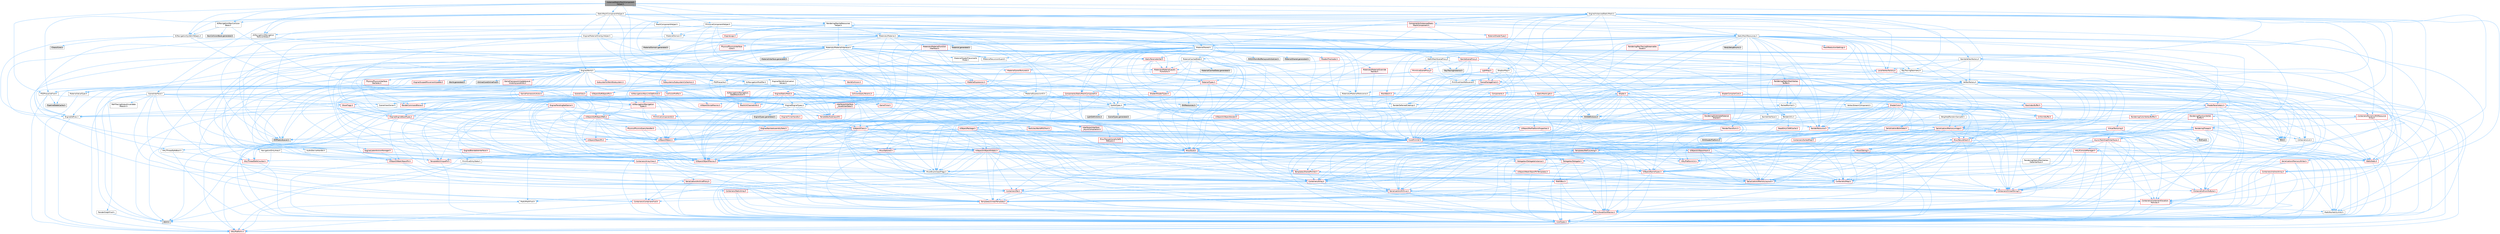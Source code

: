 digraph "InstancedStaticMeshComponentHelper.h"
{
 // INTERACTIVE_SVG=YES
 // LATEX_PDF_SIZE
  bgcolor="transparent";
  edge [fontname=Helvetica,fontsize=10,labelfontname=Helvetica,labelfontsize=10];
  node [fontname=Helvetica,fontsize=10,shape=box,height=0.2,width=0.4];
  Node1 [id="Node000001",label="InstancedStaticMeshComponent\lHelper.h",height=0.2,width=0.4,color="gray40", fillcolor="grey60", style="filled", fontcolor="black",tooltip=" "];
  Node1 -> Node2 [id="edge1_Node000001_Node000002",color="steelblue1",style="solid",tooltip=" "];
  Node2 [id="Node000002",label="StaticMeshComponentHelper.h",height=0.2,width=0.4,color="grey40", fillcolor="white", style="filled",URL="$dc/dc1/StaticMeshComponentHelper_8h.html",tooltip=" "];
  Node2 -> Node3 [id="edge2_Node000002_Node000003",color="steelblue1",style="solid",tooltip=" "];
  Node3 [id="Node000003",label="Rendering/NaniteResources\lHelper.h",height=0.2,width=0.4,color="grey40", fillcolor="white", style="filled",URL="$dc/d48/NaniteResourcesHelper_8h.html",tooltip=" "];
  Node3 -> Node3 [id="edge3_Node000003_Node000003",color="steelblue1",style="solid",tooltip=" "];
  Node3 -> Node4 [id="edge4_Node000003_Node000004",color="steelblue1",style="solid",tooltip=" "];
  Node4 [id="Node000004",label="NaniteSceneProxy.h",height=0.2,width=0.4,color="red", fillcolor="#FFF0F0", style="filled",URL="$de/dae/NaniteSceneProxy_8h.html",tooltip=" "];
  Node4 -> Node5 [id="edge5_Node000004_Node000005",color="steelblue1",style="solid",tooltip=" "];
  Node5 [id="Node000005",label="CoreMinimal.h",height=0.2,width=0.4,color="red", fillcolor="#FFF0F0", style="filled",URL="$d7/d67/CoreMinimal_8h.html",tooltip=" "];
  Node5 -> Node6 [id="edge6_Node000005_Node000006",color="steelblue1",style="solid",tooltip=" "];
  Node6 [id="Node000006",label="CoreTypes.h",height=0.2,width=0.4,color="red", fillcolor="#FFF0F0", style="filled",URL="$dc/dec/CoreTypes_8h.html",tooltip=" "];
  Node6 -> Node7 [id="edge7_Node000006_Node000007",color="steelblue1",style="solid",tooltip=" "];
  Node7 [id="Node000007",label="HAL/Platform.h",height=0.2,width=0.4,color="red", fillcolor="#FFF0F0", style="filled",URL="$d9/dd0/Platform_8h.html",tooltip=" "];
  Node5 -> Node21 [id="edge8_Node000005_Node000021",color="steelblue1",style="solid",tooltip=" "];
  Node21 [id="Node000021",label="Containers/ContainersFwd.h",height=0.2,width=0.4,color="red", fillcolor="#FFF0F0", style="filled",URL="$d4/d0a/ContainersFwd_8h.html",tooltip=" "];
  Node21 -> Node7 [id="edge9_Node000021_Node000007",color="steelblue1",style="solid",tooltip=" "];
  Node21 -> Node6 [id="edge10_Node000021_Node000006",color="steelblue1",style="solid",tooltip=" "];
  Node5 -> Node35 [id="edge11_Node000005_Node000035",color="steelblue1",style="solid",tooltip=" "];
  Node35 [id="Node000035",label="HAL/PlatformCrt.h",height=0.2,width=0.4,color="red", fillcolor="#FFF0F0", style="filled",URL="$d8/d75/PlatformCrt_8h.html",tooltip=" "];
  Node5 -> Node64 [id="edge12_Node000005_Node000064",color="steelblue1",style="solid",tooltip=" "];
  Node64 [id="Node000064",label="Misc/AssertionMacros.h",height=0.2,width=0.4,color="red", fillcolor="#FFF0F0", style="filled",URL="$d0/dfa/AssertionMacros_8h.html",tooltip=" "];
  Node64 -> Node6 [id="edge13_Node000064_Node000006",color="steelblue1",style="solid",tooltip=" "];
  Node64 -> Node7 [id="edge14_Node000064_Node000007",color="steelblue1",style="solid",tooltip=" "];
  Node64 -> Node72 [id="edge15_Node000064_Node000072",color="steelblue1",style="solid",tooltip=" "];
  Node72 [id="Node000072",label="atomic",height=0.2,width=0.4,color="grey60", fillcolor="#E0E0E0", style="filled",tooltip=" "];
  Node5 -> Node101 [id="edge16_Node000005_Node000101",color="steelblue1",style="solid",tooltip=" "];
  Node101 [id="Node000101",label="Templates/UnrealTemplate.h",height=0.2,width=0.4,color="red", fillcolor="#FFF0F0", style="filled",URL="$d4/d24/UnrealTemplate_8h.html",tooltip=" "];
  Node101 -> Node6 [id="edge17_Node000101_Node000006",color="steelblue1",style="solid",tooltip=" "];
  Node5 -> Node50 [id="edge18_Node000005_Node000050",color="steelblue1",style="solid",tooltip=" "];
  Node50 [id="Node000050",label="Math/NumericLimits.h",height=0.2,width=0.4,color="grey40", fillcolor="white", style="filled",URL="$df/d1b/NumericLimits_8h.html",tooltip=" "];
  Node50 -> Node6 [id="edge19_Node000050_Node000006",color="steelblue1",style="solid",tooltip=" "];
  Node5 -> Node114 [id="edge20_Node000005_Node000114",color="steelblue1",style="solid",tooltip=" "];
  Node114 [id="Node000114",label="Containers/ContainerAllocation\lPolicies.h",height=0.2,width=0.4,color="red", fillcolor="#FFF0F0", style="filled",URL="$d7/dff/ContainerAllocationPolicies_8h.html",tooltip=" "];
  Node114 -> Node6 [id="edge21_Node000114_Node000006",color="steelblue1",style="solid",tooltip=" "];
  Node114 -> Node114 [id="edge22_Node000114_Node000114",color="steelblue1",style="solid",tooltip=" "];
  Node114 -> Node50 [id="edge23_Node000114_Node000050",color="steelblue1",style="solid",tooltip=" "];
  Node114 -> Node64 [id="edge24_Node000114_Node000064",color="steelblue1",style="solid",tooltip=" "];
  Node5 -> Node123 [id="edge25_Node000005_Node000123",color="steelblue1",style="solid",tooltip=" "];
  Node123 [id="Node000123",label="Serialization/Archive.h",height=0.2,width=0.4,color="red", fillcolor="#FFF0F0", style="filled",URL="$d7/d3b/Archive_8h.html",tooltip=" "];
  Node123 -> Node6 [id="edge26_Node000123_Node000006",color="steelblue1",style="solid",tooltip=" "];
  Node123 -> Node25 [id="edge27_Node000123_Node000025",color="steelblue1",style="solid",tooltip=" "];
  Node25 [id="Node000025",label="Math/MathFwd.h",height=0.2,width=0.4,color="grey40", fillcolor="white", style="filled",URL="$d2/d10/MathFwd_8h.html",tooltip=" "];
  Node25 -> Node7 [id="edge28_Node000025_Node000007",color="steelblue1",style="solid",tooltip=" "];
  Node123 -> Node64 [id="edge29_Node000123_Node000064",color="steelblue1",style="solid",tooltip=" "];
  Node123 -> Node101 [id="edge30_Node000123_Node000101",color="steelblue1",style="solid",tooltip=" "];
  Node5 -> Node146 [id="edge31_Node000005_Node000146",color="steelblue1",style="solid",tooltip=" "];
  Node146 [id="Node000146",label="Misc/CString.h",height=0.2,width=0.4,color="red", fillcolor="#FFF0F0", style="filled",URL="$d2/d49/CString_8h.html",tooltip=" "];
  Node146 -> Node6 [id="edge32_Node000146_Node000006",color="steelblue1",style="solid",tooltip=" "];
  Node146 -> Node35 [id="edge33_Node000146_Node000035",color="steelblue1",style="solid",tooltip=" "];
  Node146 -> Node64 [id="edge34_Node000146_Node000064",color="steelblue1",style="solid",tooltip=" "];
  Node5 -> Node148 [id="edge35_Node000005_Node000148",color="steelblue1",style="solid",tooltip=" "];
  Node148 [id="Node000148",label="Containers/UnrealString.h",height=0.2,width=0.4,color="red", fillcolor="#FFF0F0", style="filled",URL="$d5/dba/UnrealString_8h.html",tooltip=" "];
  Node5 -> Node152 [id="edge36_Node000005_Node000152",color="steelblue1",style="solid",tooltip=" "];
  Node152 [id="Node000152",label="Containers/Array.h",height=0.2,width=0.4,color="red", fillcolor="#FFF0F0", style="filled",URL="$df/dd0/Array_8h.html",tooltip=" "];
  Node152 -> Node6 [id="edge37_Node000152_Node000006",color="steelblue1",style="solid",tooltip=" "];
  Node152 -> Node64 [id="edge38_Node000152_Node000064",color="steelblue1",style="solid",tooltip=" "];
  Node152 -> Node101 [id="edge39_Node000152_Node000101",color="steelblue1",style="solid",tooltip=" "];
  Node152 -> Node114 [id="edge40_Node000152_Node000114",color="steelblue1",style="solid",tooltip=" "];
  Node152 -> Node123 [id="edge41_Node000152_Node000123",color="steelblue1",style="solid",tooltip=" "];
  Node5 -> Node183 [id="edge42_Node000005_Node000183",color="steelblue1",style="solid",tooltip=" "];
  Node183 [id="Node000183",label="UObject/NameTypes.h",height=0.2,width=0.4,color="red", fillcolor="#FFF0F0", style="filled",URL="$d6/d35/NameTypes_8h.html",tooltip=" "];
  Node183 -> Node6 [id="edge43_Node000183_Node000006",color="steelblue1",style="solid",tooltip=" "];
  Node183 -> Node64 [id="edge44_Node000183_Node000064",color="steelblue1",style="solid",tooltip=" "];
  Node183 -> Node101 [id="edge45_Node000183_Node000101",color="steelblue1",style="solid",tooltip=" "];
  Node183 -> Node148 [id="edge46_Node000183_Node000148",color="steelblue1",style="solid",tooltip=" "];
  Node183 -> Node160 [id="edge47_Node000183_Node000160",color="steelblue1",style="solid",tooltip=" "];
  Node160 [id="Node000160",label="Serialization/MemoryLayout.h",height=0.2,width=0.4,color="red", fillcolor="#FFF0F0", style="filled",URL="$d7/d66/MemoryLayout_8h.html",tooltip=" "];
  Node160 -> Node163 [id="edge48_Node000160_Node000163",color="steelblue1",style="solid",tooltip=" "];
  Node163 [id="Node000163",label="Containers/EnumAsByte.h",height=0.2,width=0.4,color="red", fillcolor="#FFF0F0", style="filled",URL="$d6/d9a/EnumAsByte_8h.html",tooltip=" "];
  Node163 -> Node6 [id="edge49_Node000163_Node000006",color="steelblue1",style="solid",tooltip=" "];
  Node160 -> Node101 [id="edge50_Node000160_Node000101",color="steelblue1",style="solid",tooltip=" "];
  Node5 -> Node214 [id="edge51_Node000005_Node000214",color="steelblue1",style="solid",tooltip=" "];
  Node214 [id="Node000214",label="Containers/Set.h",height=0.2,width=0.4,color="red", fillcolor="#FFF0F0", style="filled",URL="$d4/d45/Set_8h.html",tooltip=" "];
  Node214 -> Node114 [id="edge52_Node000214_Node000114",color="steelblue1",style="solid",tooltip=" "];
  Node214 -> Node21 [id="edge53_Node000214_Node000021",color="steelblue1",style="solid",tooltip=" "];
  Node214 -> Node64 [id="edge54_Node000214_Node000064",color="steelblue1",style="solid",tooltip=" "];
  Node214 -> Node101 [id="edge55_Node000214_Node000101",color="steelblue1",style="solid",tooltip=" "];
  Node5 -> Node218 [id="edge56_Node000005_Node000218",color="steelblue1",style="solid",tooltip=" "];
  Node218 [id="Node000218",label="Containers/Map.h",height=0.2,width=0.4,color="red", fillcolor="#FFF0F0", style="filled",URL="$df/d79/Map_8h.html",tooltip=" "];
  Node218 -> Node6 [id="edge57_Node000218_Node000006",color="steelblue1",style="solid",tooltip=" "];
  Node218 -> Node214 [id="edge58_Node000218_Node000214",color="steelblue1",style="solid",tooltip=" "];
  Node218 -> Node148 [id="edge59_Node000218_Node000148",color="steelblue1",style="solid",tooltip=" "];
  Node218 -> Node64 [id="edge60_Node000218_Node000064",color="steelblue1",style="solid",tooltip=" "];
  Node218 -> Node101 [id="edge61_Node000218_Node000101",color="steelblue1",style="solid",tooltip=" "];
  Node5 -> Node163 [id="edge62_Node000005_Node000163",color="steelblue1",style="solid",tooltip=" "];
  Node5 -> Node239 [id="edge63_Node000005_Node000239",color="steelblue1",style="solid",tooltip=" "];
  Node239 [id="Node000239",label="Templates/SharedPointer.h",height=0.2,width=0.4,color="red", fillcolor="#FFF0F0", style="filled",URL="$d2/d17/SharedPointer_8h.html",tooltip=" "];
  Node239 -> Node6 [id="edge64_Node000239_Node000006",color="steelblue1",style="solid",tooltip=" "];
  Node239 -> Node64 [id="edge65_Node000239_Node000064",color="steelblue1",style="solid",tooltip=" "];
  Node239 -> Node152 [id="edge66_Node000239_Node000152",color="steelblue1",style="solid",tooltip=" "];
  Node239 -> Node218 [id="edge67_Node000239_Node000218",color="steelblue1",style="solid",tooltip=" "];
  Node5 -> Node245 [id="edge68_Node000005_Node000245",color="steelblue1",style="solid",tooltip=" "];
  Node245 [id="Node000245",label="UObject/WeakObjectPtrTemplates.h",height=0.2,width=0.4,color="red", fillcolor="#FFF0F0", style="filled",URL="$d8/d3b/WeakObjectPtrTemplates_8h.html",tooltip=" "];
  Node245 -> Node6 [id="edge69_Node000245_Node000006",color="steelblue1",style="solid",tooltip=" "];
  Node245 -> Node218 [id="edge70_Node000245_Node000218",color="steelblue1",style="solid",tooltip=" "];
  Node5 -> Node249 [id="edge71_Node000005_Node000249",color="steelblue1",style="solid",tooltip=" "];
  Node249 [id="Node000249",label="Delegates/IDelegateInstance.h",height=0.2,width=0.4,color="red", fillcolor="#FFF0F0", style="filled",URL="$d2/d10/IDelegateInstance_8h.html",tooltip=" "];
  Node249 -> Node6 [id="edge72_Node000249_Node000006",color="steelblue1",style="solid",tooltip=" "];
  Node249 -> Node183 [id="edge73_Node000249_Node000183",color="steelblue1",style="solid",tooltip=" "];
  Node5 -> Node261 [id="edge74_Node000005_Node000261",color="steelblue1",style="solid",tooltip=" "];
  Node261 [id="Node000261",label="Delegates/Delegate.h",height=0.2,width=0.4,color="red", fillcolor="#FFF0F0", style="filled",URL="$d4/d80/Delegate_8h.html",tooltip=" "];
  Node261 -> Node6 [id="edge75_Node000261_Node000006",color="steelblue1",style="solid",tooltip=" "];
  Node261 -> Node64 [id="edge76_Node000261_Node000064",color="steelblue1",style="solid",tooltip=" "];
  Node261 -> Node183 [id="edge77_Node000261_Node000183",color="steelblue1",style="solid",tooltip=" "];
  Node261 -> Node239 [id="edge78_Node000261_Node000239",color="steelblue1",style="solid",tooltip=" "];
  Node261 -> Node245 [id="edge79_Node000261_Node000245",color="steelblue1",style="solid",tooltip=" "];
  Node5 -> Node207 [id="edge80_Node000005_Node000207",color="steelblue1",style="solid",tooltip=" "];
  Node207 [id="Node000207",label="Misc/Optional.h",height=0.2,width=0.4,color="red", fillcolor="#FFF0F0", style="filled",URL="$d2/dae/Optional_8h.html",tooltip=" "];
  Node207 -> Node6 [id="edge81_Node000207_Node000006",color="steelblue1",style="solid",tooltip=" "];
  Node207 -> Node64 [id="edge82_Node000207_Node000064",color="steelblue1",style="solid",tooltip=" "];
  Node207 -> Node101 [id="edge83_Node000207_Node000101",color="steelblue1",style="solid",tooltip=" "];
  Node207 -> Node123 [id="edge84_Node000207_Node000123",color="steelblue1",style="solid",tooltip=" "];
  Node5 -> Node211 [id="edge85_Node000005_Node000211",color="steelblue1",style="solid",tooltip=" "];
  Node211 [id="Node000211",label="Templates/UniquePtr.h",height=0.2,width=0.4,color="red", fillcolor="#FFF0F0", style="filled",URL="$de/d1a/UniquePtr_8h.html",tooltip=" "];
  Node211 -> Node6 [id="edge86_Node000211_Node000006",color="steelblue1",style="solid",tooltip=" "];
  Node211 -> Node101 [id="edge87_Node000211_Node000101",color="steelblue1",style="solid",tooltip=" "];
  Node211 -> Node160 [id="edge88_Node000211_Node000160",color="steelblue1",style="solid",tooltip=" "];
  Node5 -> Node299 [id="edge89_Node000005_Node000299",color="steelblue1",style="solid",tooltip=" "];
  Node299 [id="Node000299",label="Math/Box.h",height=0.2,width=0.4,color="red", fillcolor="#FFF0F0", style="filled",URL="$de/d0f/Box_8h.html",tooltip=" "];
  Node299 -> Node6 [id="edge90_Node000299_Node000006",color="steelblue1",style="solid",tooltip=" "];
  Node299 -> Node64 [id="edge91_Node000299_Node000064",color="steelblue1",style="solid",tooltip=" "];
  Node299 -> Node25 [id="edge92_Node000299_Node000025",color="steelblue1",style="solid",tooltip=" "];
  Node299 -> Node148 [id="edge93_Node000299_Node000148",color="steelblue1",style="solid",tooltip=" "];
  Node4 -> Node339 [id="edge94_Node000004_Node000339",color="steelblue1",style="solid",tooltip=" "];
  Node339 [id="Node000339",label="PrimitiveSceneProxy.h",height=0.2,width=0.4,color="red", fillcolor="#FFF0F0", style="filled",URL="$dc/d1e/PrimitiveSceneProxy_8h.html",tooltip=" "];
  Node339 -> Node5 [id="edge95_Node000339_Node000005",color="steelblue1",style="solid",tooltip=" "];
  Node339 -> Node461 [id="edge96_Node000339_Node000461",color="steelblue1",style="solid",tooltip=" "];
  Node461 [id="Node000461",label="SceneViewOwner.h",height=0.2,width=0.4,color="grey40", fillcolor="white", style="filled",URL="$d3/df5/SceneViewOwner_8h.html",tooltip=" "];
  Node461 -> Node152 [id="edge97_Node000461_Node000152",color="steelblue1",style="solid",tooltip=" "];
  Node461 -> Node462 [id="edge98_Node000461_Node000462",color="steelblue1",style="solid",tooltip=" "];
  Node462 [id="Node000462",label="EngineDefines.h",height=0.2,width=0.4,color="grey40", fillcolor="white", style="filled",URL="$de/d63/EngineDefines_8h.html",tooltip=" "];
  Node462 -> Node7 [id="edge99_Node000462_Node000007",color="steelblue1",style="solid",tooltip=" "];
  Node339 -> Node376 [id="edge100_Node000339_Node000376",color="steelblue1",style="solid",tooltip=" "];
  Node376 [id="Node000376",label="Stats/Stats.h",height=0.2,width=0.4,color="red", fillcolor="#FFF0F0", style="filled",URL="$dc/d09/Stats_8h.html",tooltip=" "];
  Node376 -> Node6 [id="edge101_Node000376_Node000006",color="steelblue1",style="solid",tooltip=" "];
  Node339 -> Node463 [id="edge102_Node000339_Node000463",color="steelblue1",style="solid",tooltip=" "];
  Node463 [id="Node000463",label="PrimitiveViewRelevance.h",height=0.2,width=0.4,color="grey40", fillcolor="white", style="filled",URL="$d6/d89/PrimitiveViewRelevance_8h.html",tooltip=" "];
  Node463 -> Node5 [id="edge103_Node000463_Node000005",color="steelblue1",style="solid",tooltip=" "];
  Node463 -> Node464 [id="edge104_Node000463_Node000464",color="steelblue1",style="solid",tooltip=" "];
  Node464 [id="Node000464",label="Materials/MaterialRelevance.h",height=0.2,width=0.4,color="grey40", fillcolor="white", style="filled",URL="$dc/d69/MaterialRelevance_8h.html",tooltip=" "];
  Node464 -> Node5 [id="edge105_Node000464_Node000005",color="steelblue1",style="solid",tooltip=" "];
  Node339 -> Node465 [id="edge106_Node000339_Node000465",color="steelblue1",style="solid",tooltip=" "];
  Node465 [id="Node000465",label="SceneTypes.h",height=0.2,width=0.4,color="grey40", fillcolor="white", style="filled",URL="$d0/dc4/SceneTypes_8h.html",tooltip=" "];
  Node465 -> Node466 [id="edge107_Node000465_Node000466",color="steelblue1",style="solid",tooltip=" "];
  Node466 [id="Node000466",label="UObject/ObjectMacros.h",height=0.2,width=0.4,color="red", fillcolor="#FFF0F0", style="filled",URL="$d8/d8d/ObjectMacros_8h.html",tooltip=" "];
  Node466 -> Node52 [id="edge108_Node000466_Node000052",color="steelblue1",style="solid",tooltip=" "];
  Node52 [id="Node000052",label="Misc/EnumClassFlags.h",height=0.2,width=0.4,color="grey40", fillcolor="white", style="filled",URL="$d8/de7/EnumClassFlags_8h.html",tooltip=" "];
  Node465 -> Node268 [id="edge109_Node000465_Node000268",color="steelblue1",style="solid",tooltip=" "];
  Node268 [id="Node000268",label="Templates/RefCounting.h",height=0.2,width=0.4,color="red", fillcolor="#FFF0F0", style="filled",URL="$d4/d7e/RefCounting_8h.html",tooltip=" "];
  Node268 -> Node6 [id="edge110_Node000268_Node000006",color="steelblue1",style="solid",tooltip=" "];
  Node268 -> Node82 [id="edge111_Node000268_Node000082",color="steelblue1",style="solid",tooltip=" "];
  Node82 [id="Node000082",label="HAL/ThreadSafeCounter.h",height=0.2,width=0.4,color="red", fillcolor="#FFF0F0", style="filled",URL="$dc/dc9/ThreadSafeCounter_8h.html",tooltip=" "];
  Node82 -> Node6 [id="edge112_Node000082_Node000006",color="steelblue1",style="solid",tooltip=" "];
  Node268 -> Node64 [id="edge113_Node000268_Node000064",color="steelblue1",style="solid",tooltip=" "];
  Node268 -> Node123 [id="edge114_Node000268_Node000123",color="steelblue1",style="solid",tooltip=" "];
  Node268 -> Node160 [id="edge115_Node000268_Node000160",color="steelblue1",style="solid",tooltip=" "];
  Node268 -> Node101 [id="edge116_Node000268_Node000101",color="steelblue1",style="solid",tooltip=" "];
  Node268 -> Node72 [id="edge117_Node000268_Node000072",color="steelblue1",style="solid",tooltip=" "];
  Node465 -> Node370 [id="edge118_Node000465_Node000370",color="steelblue1",style="solid",tooltip=" "];
  Node370 [id="Node000370",label="Containers/List.h",height=0.2,width=0.4,color="grey40", fillcolor="white", style="filled",URL="$de/d88/List_8h.html",tooltip=" "];
  Node370 -> Node6 [id="edge119_Node000370_Node000006",color="steelblue1",style="solid",tooltip=" "];
  Node370 -> Node64 [id="edge120_Node000370_Node000064",color="steelblue1",style="solid",tooltip=" "];
  Node465 -> Node470 [id="edge121_Node000465_Node000470",color="steelblue1",style="solid",tooltip=" "];
  Node470 [id="Node000470",label="PrimitiveDirtyState.h",height=0.2,width=0.4,color="grey40", fillcolor="white", style="filled",URL="$d8/d16/PrimitiveDirtyState_8h.html",tooltip=" "];
  Node470 -> Node7 [id="edge122_Node000470_Node000007",color="steelblue1",style="solid",tooltip=" "];
  Node470 -> Node52 [id="edge123_Node000470_Node000052",color="steelblue1",style="solid",tooltip=" "];
  Node465 -> Node471 [id="edge124_Node000465_Node000471",color="steelblue1",style="solid",tooltip=" "];
  Node471 [id="Node000471",label="PrimitiveComponentId.h",height=0.2,width=0.4,color="red", fillcolor="#FFF0F0", style="filled",URL="$d6/de7/PrimitiveComponentId_8h.html",tooltip=" "];
  Node465 -> Node472 [id="edge125_Node000465_Node000472",color="steelblue1",style="solid",tooltip=" "];
  Node472 [id="Node000472",label="LightDefinitions.h",height=0.2,width=0.4,color="grey60", fillcolor="#E0E0E0", style="filled",tooltip=" "];
  Node465 -> Node473 [id="edge126_Node000465_Node000473",color="steelblue1",style="solid",tooltip=" "];
  Node473 [id="Node000473",label="SceneTypes.generated.h",height=0.2,width=0.4,color="grey60", fillcolor="#E0E0E0", style="filled",tooltip=" "];
  Node339 -> Node366 [id="edge127_Node000339_Node000366",color="steelblue1",style="solid",tooltip=" "];
  Node366 [id="Node000366",label="UniformBuffer.h",height=0.2,width=0.4,color="red", fillcolor="#FFF0F0", style="filled",URL="$de/d78/UniformBuffer_8h.html",tooltip=" "];
  Node366 -> Node407 [id="edge128_Node000366_Node000407",color="steelblue1",style="solid",tooltip=" "];
  Node407 [id="Node000407",label="RenderingThread.h",height=0.2,width=0.4,color="red", fillcolor="#FFF0F0", style="filled",URL="$dc/df7/RenderingThread_8h.html",tooltip=" "];
  Node407 -> Node408 [id="edge129_Node000407_Node000408",color="steelblue1",style="solid",tooltip=" "];
  Node408 [id="Node000408",label="Async/TaskGraphInterfaces.h",height=0.2,width=0.4,color="red", fillcolor="#FFF0F0", style="filled",URL="$d2/d4c/TaskGraphInterfaces_8h.html",tooltip=" "];
  Node408 -> Node6 [id="edge130_Node000408_Node000006",color="steelblue1",style="solid",tooltip=" "];
  Node408 -> Node64 [id="edge131_Node000408_Node000064",color="steelblue1",style="solid",tooltip=" "];
  Node408 -> Node114 [id="edge132_Node000408_Node000114",color="steelblue1",style="solid",tooltip=" "];
  Node408 -> Node152 [id="edge133_Node000408_Node000152",color="steelblue1",style="solid",tooltip=" "];
  Node408 -> Node148 [id="edge134_Node000408_Node000148",color="steelblue1",style="solid",tooltip=" "];
  Node408 -> Node261 [id="edge135_Node000408_Node000261",color="steelblue1",style="solid",tooltip=" "];
  Node408 -> Node82 [id="edge136_Node000408_Node000082",color="steelblue1",style="solid",tooltip=" "];
  Node408 -> Node376 [id="edge137_Node000408_Node000376",color="steelblue1",style="solid",tooltip=" "];
  Node408 -> Node362 [id="edge138_Node000408_Node000362",color="steelblue1",style="solid",tooltip=" "];
  Node362 [id="Node000362",label="HAL/IConsoleManager.h",height=0.2,width=0.4,color="red", fillcolor="#FFF0F0", style="filled",URL="$dd/d0d/IConsoleManager_8h.html",tooltip=" "];
  Node362 -> Node6 [id="edge139_Node000362_Node000006",color="steelblue1",style="solid",tooltip=" "];
  Node362 -> Node64 [id="edge140_Node000362_Node000064",color="steelblue1",style="solid",tooltip=" "];
  Node362 -> Node101 [id="edge141_Node000362_Node000101",color="steelblue1",style="solid",tooltip=" "];
  Node362 -> Node148 [id="edge142_Node000362_Node000148",color="steelblue1",style="solid",tooltip=" "];
  Node362 -> Node249 [id="edge143_Node000362_Node000249",color="steelblue1",style="solid",tooltip=" "];
  Node362 -> Node261 [id="edge144_Node000362_Node000261",color="steelblue1",style="solid",tooltip=" "];
  Node408 -> Node268 [id="edge145_Node000408_Node000268",color="steelblue1",style="solid",tooltip=" "];
  Node407 -> Node152 [id="edge146_Node000407_Node000152",color="steelblue1",style="solid",tooltip=" "];
  Node407 -> Node370 [id="edge147_Node000407_Node000370",color="steelblue1",style="solid",tooltip=" "];
  Node407 -> Node5 [id="edge148_Node000407_Node000005",color="steelblue1",style="solid",tooltip=" "];
  Node407 -> Node6 [id="edge149_Node000407_Node000006",color="steelblue1",style="solid",tooltip=" "];
  Node407 -> Node261 [id="edge150_Node000407_Node000261",color="steelblue1",style="solid",tooltip=" "];
  Node407 -> Node64 [id="edge151_Node000407_Node000064",color="steelblue1",style="solid",tooltip=" "];
  Node407 -> Node350 [id="edge152_Node000407_Node000350",color="steelblue1",style="solid",tooltip=" "];
  Node350 [id="Node000350",label="RHI.h",height=0.2,width=0.4,color="grey60", fillcolor="#E0E0E0", style="filled",tooltip=" "];
  Node407 -> Node160 [id="edge153_Node000407_Node000160",color="steelblue1",style="solid",tooltip=" "];
  Node407 -> Node376 [id="edge154_Node000407_Node000376",color="steelblue1",style="solid",tooltip=" "];
  Node407 -> Node101 [id="edge155_Node000407_Node000101",color="steelblue1",style="solid",tooltip=" "];
  Node366 -> Node351 [id="edge156_Node000366_Node000351",color="steelblue1",style="solid",tooltip=" "];
  Node351 [id="Node000351",label="RenderResource.h",height=0.2,width=0.4,color="red", fillcolor="#FFF0F0", style="filled",URL="$d1/ddb/RenderResource_8h.html",tooltip=" "];
  Node351 -> Node352 [id="edge157_Node000351_Node000352",color="steelblue1",style="solid",tooltip=" "];
  Node352 [id="Node000352",label="RHIFwd.h",height=0.2,width=0.4,color="grey60", fillcolor="#E0E0E0", style="filled",tooltip=" "];
  Node351 -> Node353 [id="edge158_Node000351_Node000353",color="steelblue1",style="solid",tooltip=" "];
  Node353 [id="Node000353",label="RHIShaderPlatform.h",height=0.2,width=0.4,color="grey60", fillcolor="#E0E0E0", style="filled",tooltip=" "];
  Node351 -> Node354 [id="edge159_Node000351_Node000354",color="steelblue1",style="solid",tooltip=" "];
  Node354 [id="Node000354",label="RHIFeatureLevel.h",height=0.2,width=0.4,color="grey60", fillcolor="#E0E0E0", style="filled",tooltip=" "];
  Node339 -> Node549 [id="edge160_Node000339_Node000549",color="steelblue1",style="solid",tooltip=" "];
  Node549 [id="Node000549",label="PSOPrecacheFwd.h",height=0.2,width=0.4,color="grey40", fillcolor="white", style="filled",URL="$db/d93/PSOPrecacheFwd_8h.html",tooltip=" "];
  Node549 -> Node152 [id="edge161_Node000549_Node000152",color="steelblue1",style="solid",tooltip=" "];
  Node549 -> Node462 [id="edge162_Node000549_Node000462",color="steelblue1",style="solid",tooltip=" "];
  Node549 -> Node7 [id="edge163_Node000549_Node000007",color="steelblue1",style="solid",tooltip=" "];
  Node549 -> Node550 [id="edge164_Node000549_Node000550",color="steelblue1",style="solid",tooltip=" "];
  Node550 [id="Node000550",label="PipelineStateCache.h",height=0.2,width=0.4,color="grey60", fillcolor="#E0E0E0", style="filled",tooltip=" "];
  Node4 -> Node463 [id="edge165_Node000004_Node000463",color="steelblue1",style="solid",tooltip=" "];
  Node4 -> Node773 [id="edge166_Node000004_Node000773",color="steelblue1",style="solid",tooltip=" "];
  Node773 [id="Node000773",label="RayTracingInstance.h",height=0.2,width=0.4,color="grey60", fillcolor="#E0E0E0", style="filled",tooltip=" "];
  Node4 -> Node774 [id="edge167_Node000004_Node000774",color="steelblue1",style="solid",tooltip=" "];
  Node774 [id="Node000774",label="RayTracingGeometry.h",height=0.2,width=0.4,color="grey40", fillcolor="white", style="filled",URL="$d6/d83/RayTracingGeometry_8h.html",tooltip=" "];
  Node774 -> Node5 [id="edge168_Node000774_Node000005",color="steelblue1",style="solid",tooltip=" "];
  Node774 -> Node555 [id="edge169_Node000774_Node000555",color="steelblue1",style="solid",tooltip=" "];
  Node555 [id="Node000555",label="Containers/DynamicRHIResource\lArray.h",height=0.2,width=0.4,color="red", fillcolor="#FFF0F0", style="filled",URL="$d7/d60/DynamicRHIResourceArray_8h.html",tooltip=" "];
  Node555 -> Node6 [id="edge170_Node000555_Node000006",color="steelblue1",style="solid",tooltip=" "];
  Node555 -> Node114 [id="edge171_Node000555_Node000114",color="steelblue1",style="solid",tooltip=" "];
  Node555 -> Node152 [id="edge172_Node000555_Node000152",color="steelblue1",style="solid",tooltip=" "];
  Node555 -> Node400 [id="edge173_Node000555_Node000400",color="steelblue1",style="solid",tooltip=" "];
  Node400 [id="Node000400",label="Serialization/MemoryImage.h",height=0.2,width=0.4,color="red", fillcolor="#FFF0F0", style="filled",URL="$d1/df7/MemoryImage_8h.html",tooltip=" "];
  Node400 -> Node152 [id="edge174_Node000400_Node000152",color="steelblue1",style="solid",tooltip=" "];
  Node400 -> Node114 [id="edge175_Node000400_Node000114",color="steelblue1",style="solid",tooltip=" "];
  Node400 -> Node218 [id="edge176_Node000400_Node000218",color="steelblue1",style="solid",tooltip=" "];
  Node400 -> Node214 [id="edge177_Node000400_Node000214",color="steelblue1",style="solid",tooltip=" "];
  Node400 -> Node148 [id="edge178_Node000400_Node000148",color="steelblue1",style="solid",tooltip=" "];
  Node400 -> Node6 [id="edge179_Node000400_Node000006",color="steelblue1",style="solid",tooltip=" "];
  Node400 -> Node35 [id="edge180_Node000400_Node000035",color="steelblue1",style="solid",tooltip=" "];
  Node400 -> Node64 [id="edge181_Node000400_Node000064",color="steelblue1",style="solid",tooltip=" "];
  Node400 -> Node146 [id="edge182_Node000400_Node000146",color="steelblue1",style="solid",tooltip=" "];
  Node400 -> Node374 [id="edge183_Node000400_Node000374",color="steelblue1",style="solid",tooltip=" "];
  Node374 [id="Node000374",label="Misc/SecureHash.h",height=0.2,width=0.4,color="red", fillcolor="#FFF0F0", style="filled",URL="$df/d38/SecureHash_8h.html",tooltip=" "];
  Node374 -> Node152 [id="edge184_Node000374_Node000152",color="steelblue1",style="solid",tooltip=" "];
  Node374 -> Node218 [id="edge185_Node000374_Node000218",color="steelblue1",style="solid",tooltip=" "];
  Node374 -> Node148 [id="edge186_Node000374_Node000148",color="steelblue1",style="solid",tooltip=" "];
  Node374 -> Node6 [id="edge187_Node000374_Node000006",color="steelblue1",style="solid",tooltip=" "];
  Node374 -> Node35 [id="edge188_Node000374_Node000035",color="steelblue1",style="solid",tooltip=" "];
  Node374 -> Node64 [id="edge189_Node000374_Node000064",color="steelblue1",style="solid",tooltip=" "];
  Node374 -> Node146 [id="edge190_Node000374_Node000146",color="steelblue1",style="solid",tooltip=" "];
  Node374 -> Node231 [id="edge191_Node000374_Node000231",color="steelblue1",style="solid",tooltip=" "];
  Node231 [id="Node000231",label="Misc/Guid.h",height=0.2,width=0.4,color="red", fillcolor="#FFF0F0", style="filled",URL="$d6/d2a/Guid_8h.html",tooltip=" "];
  Node231 -> Node148 [id="edge192_Node000231_Node000148",color="steelblue1",style="solid",tooltip=" "];
  Node231 -> Node6 [id="edge193_Node000231_Node000006",color="steelblue1",style="solid",tooltip=" "];
  Node231 -> Node64 [id="edge194_Node000231_Node000064",color="steelblue1",style="solid",tooltip=" "];
  Node231 -> Node123 [id="edge195_Node000231_Node000123",color="steelblue1",style="solid",tooltip=" "];
  Node231 -> Node160 [id="edge196_Node000231_Node000160",color="steelblue1",style="solid",tooltip=" "];
  Node374 -> Node123 [id="edge197_Node000374_Node000123",color="steelblue1",style="solid",tooltip=" "];
  Node374 -> Node160 [id="edge198_Node000374_Node000160",color="steelblue1",style="solid",tooltip=" "];
  Node374 -> Node376 [id="edge199_Node000374_Node000376",color="steelblue1",style="solid",tooltip=" "];
  Node374 -> Node101 [id="edge200_Node000374_Node000101",color="steelblue1",style="solid",tooltip=" "];
  Node400 -> Node123 [id="edge201_Node000400_Node000123",color="steelblue1",style="solid",tooltip=" "];
  Node400 -> Node160 [id="edge202_Node000400_Node000160",color="steelblue1",style="solid",tooltip=" "];
  Node400 -> Node268 [id="edge203_Node000400_Node000268",color="steelblue1",style="solid",tooltip=" "];
  Node400 -> Node183 [id="edge204_Node000400_Node000183",color="steelblue1",style="solid",tooltip=" "];
  Node774 -> Node351 [id="edge205_Node000774_Node000351",color="steelblue1",style="solid",tooltip=" "];
  Node774 -> Node350 [id="edge206_Node000774_Node000350",color="steelblue1",style="solid",tooltip=" "];
  Node4 -> Node775 [id="edge207_Node000004_Node000775",color="steelblue1",style="solid",tooltip=" "];
  Node775 [id="Node000775",label="LocalVertexFactory.h",height=0.2,width=0.4,color="red", fillcolor="#FFF0F0", style="filled",URL="$d7/dd9/LocalVertexFactory_8h.html",tooltip=" "];
  Node775 -> Node5 [id="edge208_Node000775_Node000005",color="steelblue1",style="solid",tooltip=" "];
  Node775 -> Node543 [id="edge209_Node000775_Node000543",color="steelblue1",style="solid",tooltip=" "];
  Node543 [id="Node000543",label="ShaderParameters.h",height=0.2,width=0.4,color="red", fillcolor="#FFF0F0", style="filled",URL="$d5/d63/ShaderParameters_8h.html",tooltip=" "];
  Node543 -> Node218 [id="edge210_Node000543_Node000218",color="steelblue1",style="solid",tooltip=" "];
  Node543 -> Node148 [id="edge211_Node000543_Node000148",color="steelblue1",style="solid",tooltip=" "];
  Node543 -> Node5 [id="edge212_Node000543_Node000005",color="steelblue1",style="solid",tooltip=" "];
  Node543 -> Node7 [id="edge213_Node000543_Node000007",color="steelblue1",style="solid",tooltip=" "];
  Node543 -> Node64 [id="edge214_Node000543_Node000064",color="steelblue1",style="solid",tooltip=" "];
  Node543 -> Node350 [id="edge215_Node000543_Node000350",color="steelblue1",style="solid",tooltip=" "];
  Node543 -> Node371 [id="edge216_Node000543_Node000371",color="steelblue1",style="solid",tooltip=" "];
  Node371 [id="Node000371",label="RHIDefinitions.h",height=0.2,width=0.4,color="grey60", fillcolor="#E0E0E0", style="filled",tooltip=" "];
  Node543 -> Node123 [id="edge217_Node000543_Node000123",color="steelblue1",style="solid",tooltip=" "];
  Node543 -> Node160 [id="edge218_Node000543_Node000160",color="steelblue1",style="solid",tooltip=" "];
  Node775 -> Node776 [id="edge219_Node000775_Node000776",color="steelblue1",style="solid",tooltip=" "];
  Node776 [id="Node000776",label="Components.h",height=0.2,width=0.4,color="red", fillcolor="#FFF0F0", style="filled",URL="$d0/dc5/Components_8h.html",tooltip=" "];
  Node776 -> Node5 [id="edge220_Node000776_Node000005",color="steelblue1",style="solid",tooltip=" "];
  Node776 -> Node466 [id="edge221_Node000776_Node000466",color="steelblue1",style="solid",tooltip=" "];
  Node776 -> Node621 [id="edge222_Node000776_Node000621",color="steelblue1",style="solid",tooltip=" "];
  Node621 [id="Node000621",label="MeshUVChannelInfo.h",height=0.2,width=0.4,color="red", fillcolor="#FFF0F0", style="filled",URL="$da/dc7/MeshUVChannelInfo_8h.html",tooltip=" "];
  Node776 -> Node672 [id="edge223_Node000776_Node000672",color="steelblue1",style="solid",tooltip=" "];
  Node672 [id="Node000672",label="VertexStreamComponent.h",height=0.2,width=0.4,color="grey40", fillcolor="white", style="filled",URL="$d9/da9/VertexStreamComponent_8h.html",tooltip=" "];
  Node672 -> Node371 [id="edge224_Node000672_Node000371",color="steelblue1",style="solid",tooltip=" "];
  Node672 -> Node163 [id="edge225_Node000672_Node000163",color="steelblue1",style="solid",tooltip=" "];
  Node775 -> Node671 [id="edge226_Node000775_Node000671",color="steelblue1",style="solid",tooltip=" "];
  Node671 [id="Node000671",label="VertexFactory.h",height=0.2,width=0.4,color="grey40", fillcolor="white", style="filled",URL="$d8/dc4/VertexFactory_8h.html",tooltip=" "];
  Node671 -> Node152 [id="edge227_Node000671_Node000152",color="steelblue1",style="solid",tooltip=" "];
  Node671 -> Node114 [id="edge228_Node000671_Node000114",color="steelblue1",style="solid",tooltip=" "];
  Node671 -> Node163 [id="edge229_Node000671_Node000163",color="steelblue1",style="solid",tooltip=" "];
  Node671 -> Node370 [id="edge230_Node000671_Node000370",color="steelblue1",style="solid",tooltip=" "];
  Node671 -> Node218 [id="edge231_Node000671_Node000218",color="steelblue1",style="solid",tooltip=" "];
  Node671 -> Node148 [id="edge232_Node000671_Node000148",color="steelblue1",style="solid",tooltip=" "];
  Node671 -> Node5 [id="edge233_Node000671_Node000005",color="steelblue1",style="solid",tooltip=" "];
  Node671 -> Node6 [id="edge234_Node000671_Node000006",color="steelblue1",style="solid",tooltip=" "];
  Node671 -> Node35 [id="edge235_Node000671_Node000035",color="steelblue1",style="solid",tooltip=" "];
  Node671 -> Node50 [id="edge236_Node000671_Node000050",color="steelblue1",style="solid",tooltip=" "];
  Node671 -> Node64 [id="edge237_Node000671_Node000064",color="steelblue1",style="solid",tooltip=" "];
  Node671 -> Node146 [id="edge238_Node000671_Node000146",color="steelblue1",style="solid",tooltip=" "];
  Node671 -> Node52 [id="edge239_Node000671_Node000052",color="steelblue1",style="solid",tooltip=" "];
  Node671 -> Node374 [id="edge240_Node000671_Node000374",color="steelblue1",style="solid",tooltip=" "];
  Node671 -> Node350 [id="edge241_Node000671_Node000350",color="steelblue1",style="solid",tooltip=" "];
  Node671 -> Node371 [id="edge242_Node000671_Node000371",color="steelblue1",style="solid",tooltip=" "];
  Node671 -> Node351 [id="edge243_Node000671_Node000351",color="steelblue1",style="solid",tooltip=" "];
  Node671 -> Node123 [id="edge244_Node000671_Node000123",color="steelblue1",style="solid",tooltip=" "];
  Node671 -> Node400 [id="edge245_Node000671_Node000400",color="steelblue1",style="solid",tooltip=" "];
  Node671 -> Node160 [id="edge246_Node000671_Node000160",color="steelblue1",style="solid",tooltip=" "];
  Node671 -> Node624 [id="edge247_Node000671_Node000624",color="steelblue1",style="solid",tooltip=" "];
  Node624 [id="Node000624",label="Shader.h",height=0.2,width=0.4,color="red", fillcolor="#FFF0F0", style="filled",URL="$d2/dac/Shader_8h.html",tooltip=" "];
  Node624 -> Node152 [id="edge248_Node000624_Node000152",color="steelblue1",style="solid",tooltip=" "];
  Node624 -> Node190 [id="edge249_Node000624_Node000190",color="steelblue1",style="solid",tooltip=" "];
  Node190 [id="Node000190",label="Containers/ArrayView.h",height=0.2,width=0.4,color="red", fillcolor="#FFF0F0", style="filled",URL="$d7/df4/ArrayView_8h.html",tooltip=" "];
  Node190 -> Node6 [id="edge250_Node000190_Node000006",color="steelblue1",style="solid",tooltip=" "];
  Node190 -> Node21 [id="edge251_Node000190_Node000021",color="steelblue1",style="solid",tooltip=" "];
  Node190 -> Node64 [id="edge252_Node000190_Node000064",color="steelblue1",style="solid",tooltip=" "];
  Node190 -> Node152 [id="edge253_Node000190_Node000152",color="steelblue1",style="solid",tooltip=" "];
  Node624 -> Node21 [id="edge254_Node000624_Node000021",color="steelblue1",style="solid",tooltip=" "];
  Node624 -> Node163 [id="edge255_Node000624_Node000163",color="steelblue1",style="solid",tooltip=" "];
  Node624 -> Node370 [id="edge256_Node000624_Node000370",color="steelblue1",style="solid",tooltip=" "];
  Node624 -> Node218 [id="edge257_Node000624_Node000218",color="steelblue1",style="solid",tooltip=" "];
  Node624 -> Node214 [id="edge258_Node000624_Node000214",color="steelblue1",style="solid",tooltip=" "];
  Node624 -> Node148 [id="edge259_Node000624_Node000148",color="steelblue1",style="solid",tooltip=" "];
  Node624 -> Node5 [id="edge260_Node000624_Node000005",color="steelblue1",style="solid",tooltip=" "];
  Node624 -> Node6 [id="edge261_Node000624_Node000006",color="steelblue1",style="solid",tooltip=" "];
  Node624 -> Node35 [id="edge262_Node000624_Node000035",color="steelblue1",style="solid",tooltip=" "];
  Node624 -> Node625 [id="edge263_Node000624_Node000625",color="steelblue1",style="solid",tooltip=" "];
  Node625 [id="Node000625",label="HAL/ThreadSafeBool.h",height=0.2,width=0.4,color="grey40", fillcolor="white", style="filled",URL="$df/dfb/ThreadSafeBool_8h.html",tooltip=" "];
  Node625 -> Node6 [id="edge264_Node000625_Node000006",color="steelblue1",style="solid",tooltip=" "];
  Node625 -> Node82 [id="edge265_Node000625_Node000082",color="steelblue1",style="solid",tooltip=" "];
  Node624 -> Node50 [id="edge266_Node000624_Node000050",color="steelblue1",style="solid",tooltip=" "];
  Node624 -> Node64 [id="edge267_Node000624_Node000064",color="steelblue1",style="solid",tooltip=" "];
  Node624 -> Node146 [id="edge268_Node000624_Node000146",color="steelblue1",style="solid",tooltip=" "];
  Node624 -> Node52 [id="edge269_Node000624_Node000052",color="steelblue1",style="solid",tooltip=" "];
  Node624 -> Node374 [id="edge270_Node000624_Node000374",color="steelblue1",style="solid",tooltip=" "];
  Node624 -> Node350 [id="edge271_Node000624_Node000350",color="steelblue1",style="solid",tooltip=" "];
  Node624 -> Node371 [id="edge272_Node000624_Node000371",color="steelblue1",style="solid",tooltip=" "];
  Node624 -> Node351 [id="edge273_Node000624_Node000351",color="steelblue1",style="solid",tooltip=" "];
  Node624 -> Node627 [id="edge274_Node000624_Node000627",color="steelblue1",style="solid",tooltip=" "];
  Node627 [id="Node000627",label="RenderDeferredCleanup.h",height=0.2,width=0.4,color="grey40", fillcolor="white", style="filled",URL="$d7/d8b/RenderDeferredCleanup_8h.html",tooltip=" "];
  Node627 -> Node152 [id="edge275_Node000627_Node000152",color="steelblue1",style="solid",tooltip=" "];
  Node624 -> Node123 [id="edge276_Node000624_Node000123",color="steelblue1",style="solid",tooltip=" "];
  Node624 -> Node205 [id="edge277_Node000624_Node000205",color="steelblue1",style="solid",tooltip=" "];
  Node205 [id="Node000205",label="Serialization/ArchiveProxy.h",height=0.2,width=0.4,color="red", fillcolor="#FFF0F0", style="filled",URL="$dc/dda/ArchiveProxy_8h.html",tooltip=" "];
  Node205 -> Node6 [id="edge278_Node000205_Node000006",color="steelblue1",style="solid",tooltip=" "];
  Node205 -> Node123 [id="edge279_Node000205_Node000123",color="steelblue1",style="solid",tooltip=" "];
  Node624 -> Node400 [id="edge280_Node000624_Node000400",color="steelblue1",style="solid",tooltip=" "];
  Node624 -> Node160 [id="edge281_Node000624_Node000160",color="steelblue1",style="solid",tooltip=" "];
  Node624 -> Node628 [id="edge282_Node000624_Node000628",color="steelblue1",style="solid",tooltip=" "];
  Node628 [id="Node000628",label="ShaderCore.h",height=0.2,width=0.4,color="red", fillcolor="#FFF0F0", style="filled",URL="$d2/dc9/ShaderCore_8h.html",tooltip=" "];
  Node628 -> Node152 [id="edge283_Node000628_Node000152",color="steelblue1",style="solid",tooltip=" "];
  Node628 -> Node190 [id="edge284_Node000628_Node000190",color="steelblue1",style="solid",tooltip=" "];
  Node628 -> Node114 [id="edge285_Node000628_Node000114",color="steelblue1",style="solid",tooltip=" "];
  Node628 -> Node218 [id="edge286_Node000628_Node000218",color="steelblue1",style="solid",tooltip=" "];
  Node628 -> Node274 [id="edge287_Node000628_Node000274",color="steelblue1",style="solid",tooltip=" "];
  Node274 [id="Node000274",label="Containers/SortedMap.h",height=0.2,width=0.4,color="red", fillcolor="#FFF0F0", style="filled",URL="$d1/dcf/SortedMap_8h.html",tooltip=" "];
  Node274 -> Node218 [id="edge288_Node000274_Node000218",color="steelblue1",style="solid",tooltip=" "];
  Node274 -> Node183 [id="edge289_Node000274_Node000183",color="steelblue1",style="solid",tooltip=" "];
  Node628 -> Node148 [id="edge290_Node000628_Node000148",color="steelblue1",style="solid",tooltip=" "];
  Node628 -> Node5 [id="edge291_Node000628_Node000005",color="steelblue1",style="solid",tooltip=" "];
  Node628 -> Node7 [id="edge292_Node000628_Node000007",color="steelblue1",style="solid",tooltip=" "];
  Node628 -> Node64 [id="edge293_Node000628_Node000064",color="steelblue1",style="solid",tooltip=" "];
  Node628 -> Node146 [id="edge294_Node000628_Node000146",color="steelblue1",style="solid",tooltip=" "];
  Node628 -> Node52 [id="edge295_Node000628_Node000052",color="steelblue1",style="solid",tooltip=" "];
  Node628 -> Node207 [id="edge296_Node000628_Node000207",color="steelblue1",style="solid",tooltip=" "];
  Node628 -> Node374 [id="edge297_Node000628_Node000374",color="steelblue1",style="solid",tooltip=" "];
  Node628 -> Node371 [id="edge298_Node000628_Node000371",color="steelblue1",style="solid",tooltip=" "];
  Node628 -> Node123 [id="edge299_Node000628_Node000123",color="steelblue1",style="solid",tooltip=" "];
  Node628 -> Node160 [id="edge300_Node000628_Node000160",color="steelblue1",style="solid",tooltip=" "];
  Node628 -> Node376 [id="edge301_Node000628_Node000376",color="steelblue1",style="solid",tooltip=" "];
  Node628 -> Node268 [id="edge302_Node000628_Node000268",color="steelblue1",style="solid",tooltip=" "];
  Node628 -> Node239 [id="edge303_Node000628_Node000239",color="steelblue1",style="solid",tooltip=" "];
  Node628 -> Node101 [id="edge304_Node000628_Node000101",color="steelblue1",style="solid",tooltip=" "];
  Node628 -> Node183 [id="edge305_Node000628_Node000183",color="steelblue1",style="solid",tooltip=" "];
  Node628 -> Node366 [id="edge306_Node000628_Node000366",color="steelblue1",style="solid",tooltip=" "];
  Node624 -> Node543 [id="edge307_Node000624_Node000543",color="steelblue1",style="solid",tooltip=" "];
  Node624 -> Node268 [id="edge308_Node000624_Node000268",color="steelblue1",style="solid",tooltip=" "];
  Node624 -> Node211 [id="edge309_Node000624_Node000211",color="steelblue1",style="solid",tooltip=" "];
  Node624 -> Node101 [id="edge310_Node000624_Node000101",color="steelblue1",style="solid",tooltip=" "];
  Node624 -> Node183 [id="edge311_Node000624_Node000183",color="steelblue1",style="solid",tooltip=" "];
  Node624 -> Node72 [id="edge312_Node000624_Node000072",color="steelblue1",style="solid",tooltip=" "];
  Node671 -> Node628 [id="edge313_Node000671_Node000628",color="steelblue1",style="solid",tooltip=" "];
  Node671 -> Node101 [id="edge314_Node000671_Node000101",color="steelblue1",style="solid",tooltip=" "];
  Node671 -> Node183 [id="edge315_Node000671_Node000183",color="steelblue1",style="solid",tooltip=" "];
  Node671 -> Node672 [id="edge316_Node000671_Node000672",color="steelblue1",style="solid",tooltip=" "];
  Node671 -> Node72 [id="edge317_Node000671_Node000072",color="steelblue1",style="solid",tooltip=" "];
  Node3 -> Node778 [id="edge318_Node000003_Node000778",color="steelblue1",style="solid",tooltip=" "];
  Node778 [id="Node000778",label="MaterialShared.h",height=0.2,width=0.4,color="grey40", fillcolor="white", style="filled",URL="$d7/d0b/MaterialShared_8h.html",tooltip=" "];
  Node778 -> Node5 [id="edge319_Node000778_Node000005",color="steelblue1",style="solid",tooltip=" "];
  Node778 -> Node382 [id="edge320_Node000778_Node000382",color="steelblue1",style="solid",tooltip=" "];
  Node382 [id="Node000382",label="Containers/IndirectArray.h",height=0.2,width=0.4,color="red", fillcolor="#FFF0F0", style="filled",URL="$de/d0e/IndirectArray_8h.html",tooltip=" "];
  Node382 -> Node6 [id="edge321_Node000382_Node000006",color="steelblue1",style="solid",tooltip=" "];
  Node382 -> Node64 [id="edge322_Node000382_Node000064",color="steelblue1",style="solid",tooltip=" "];
  Node382 -> Node114 [id="edge323_Node000382_Node000114",color="steelblue1",style="solid",tooltip=" "];
  Node382 -> Node152 [id="edge324_Node000382_Node000152",color="steelblue1",style="solid",tooltip=" "];
  Node778 -> Node190 [id="edge325_Node000778_Node000190",color="steelblue1",style="solid",tooltip=" "];
  Node778 -> Node231 [id="edge326_Node000778_Node000231",color="steelblue1",style="solid",tooltip=" "];
  Node778 -> Node532 [id="edge327_Node000778_Node000532",color="steelblue1",style="solid",tooltip=" "];
  Node532 [id="Node000532",label="Engine/EngineTypes.h",height=0.2,width=0.4,color="grey40", fillcolor="white", style="filled",URL="$df/dcf/EngineTypes_8h.html",tooltip=" "];
  Node532 -> Node52 [id="edge328_Node000532_Node000052",color="steelblue1",style="solid",tooltip=" "];
  Node532 -> Node466 [id="edge329_Node000532_Node000466",color="steelblue1",style="solid",tooltip=" "];
  Node532 -> Node475 [id="edge330_Node000532_Node000475",color="steelblue1",style="solid",tooltip=" "];
  Node475 [id="Node000475",label="UObject/Object.h",height=0.2,width=0.4,color="red", fillcolor="#FFF0F0", style="filled",URL="$db/dbf/Object_8h.html",tooltip=" "];
  Node475 -> Node466 [id="edge331_Node000475_Node000466",color="steelblue1",style="solid",tooltip=" "];
  Node532 -> Node505 [id="edge332_Node000532_Node000505",color="steelblue1",style="solid",tooltip=" "];
  Node505 [id="Node000505",label="UObject/Class.h",height=0.2,width=0.4,color="red", fillcolor="#FFF0F0", style="filled",URL="$d4/d05/Class_8h.html",tooltip=" "];
  Node505 -> Node152 [id="edge333_Node000505_Node000152",color="steelblue1",style="solid",tooltip=" "];
  Node505 -> Node163 [id="edge334_Node000505_Node000163",color="steelblue1",style="solid",tooltip=" "];
  Node505 -> Node218 [id="edge335_Node000505_Node000218",color="steelblue1",style="solid",tooltip=" "];
  Node505 -> Node214 [id="edge336_Node000505_Node000214",color="steelblue1",style="solid",tooltip=" "];
  Node505 -> Node148 [id="edge337_Node000505_Node000148",color="steelblue1",style="solid",tooltip=" "];
  Node505 -> Node6 [id="edge338_Node000505_Node000006",color="steelblue1",style="solid",tooltip=" "];
  Node505 -> Node35 [id="edge339_Node000505_Node000035",color="steelblue1",style="solid",tooltip=" "];
  Node505 -> Node25 [id="edge340_Node000505_Node000025",color="steelblue1",style="solid",tooltip=" "];
  Node505 -> Node64 [id="edge341_Node000505_Node000064",color="steelblue1",style="solid",tooltip=" "];
  Node505 -> Node146 [id="edge342_Node000505_Node000146",color="steelblue1",style="solid",tooltip=" "];
  Node505 -> Node52 [id="edge343_Node000505_Node000052",color="steelblue1",style="solid",tooltip=" "];
  Node505 -> Node231 [id="edge344_Node000505_Node000231",color="steelblue1",style="solid",tooltip=" "];
  Node505 -> Node207 [id="edge345_Node000505_Node000207",color="steelblue1",style="solid",tooltip=" "];
  Node505 -> Node101 [id="edge346_Node000505_Node000101",color="steelblue1",style="solid",tooltip=" "];
  Node505 -> Node183 [id="edge347_Node000505_Node000183",color="steelblue1",style="solid",tooltip=" "];
  Node505 -> Node475 [id="edge348_Node000505_Node000475",color="steelblue1",style="solid",tooltip=" "];
  Node505 -> Node466 [id="edge349_Node000505_Node000466",color="steelblue1",style="solid",tooltip=" "];
  Node505 -> Node482 [id="edge350_Node000505_Node000482",color="steelblue1",style="solid",tooltip=" "];
  Node482 [id="Node000482",label="UObject/UObjectGlobals.h",height=0.2,width=0.4,color="red", fillcolor="#FFF0F0", style="filled",URL="$d0/da9/UObjectGlobals_8h.html",tooltip=" "];
  Node482 -> Node152 [id="edge351_Node000482_Node000152",color="steelblue1",style="solid",tooltip=" "];
  Node482 -> Node190 [id="edge352_Node000482_Node000190",color="steelblue1",style="solid",tooltip=" "];
  Node482 -> Node114 [id="edge353_Node000482_Node000114",color="steelblue1",style="solid",tooltip=" "];
  Node482 -> Node21 [id="edge354_Node000482_Node000021",color="steelblue1",style="solid",tooltip=" "];
  Node482 -> Node218 [id="edge355_Node000482_Node000218",color="steelblue1",style="solid",tooltip=" "];
  Node482 -> Node214 [id="edge356_Node000482_Node000214",color="steelblue1",style="solid",tooltip=" "];
  Node482 -> Node148 [id="edge357_Node000482_Node000148",color="steelblue1",style="solid",tooltip=" "];
  Node482 -> Node6 [id="edge358_Node000482_Node000006",color="steelblue1",style="solid",tooltip=" "];
  Node482 -> Node261 [id="edge359_Node000482_Node000261",color="steelblue1",style="solid",tooltip=" "];
  Node482 -> Node64 [id="edge360_Node000482_Node000064",color="steelblue1",style="solid",tooltip=" "];
  Node482 -> Node52 [id="edge361_Node000482_Node000052",color="steelblue1",style="solid",tooltip=" "];
  Node482 -> Node160 [id="edge362_Node000482_Node000160",color="steelblue1",style="solid",tooltip=" "];
  Node482 -> Node376 [id="edge363_Node000482_Node000376",color="steelblue1",style="solid",tooltip=" "];
  Node482 -> Node211 [id="edge364_Node000482_Node000211",color="steelblue1",style="solid",tooltip=" "];
  Node482 -> Node101 [id="edge365_Node000482_Node000101",color="steelblue1",style="solid",tooltip=" "];
  Node482 -> Node183 [id="edge366_Node000482_Node000183",color="steelblue1",style="solid",tooltip=" "];
  Node482 -> Node466 [id="edge367_Node000482_Node000466",color="steelblue1",style="solid",tooltip=" "];
  Node505 -> Node498 [id="edge368_Node000505_Node000498",color="steelblue1",style="solid",tooltip=" "];
  Node498 [id="Node000498",label="UObject/ObjectPtr.h",height=0.2,width=0.4,color="red", fillcolor="#FFF0F0", style="filled",URL="$d6/d75/ObjectPtr_8h.html",tooltip=" "];
  Node498 -> Node7 [id="edge369_Node000498_Node000007",color="steelblue1",style="solid",tooltip=" "];
  Node498 -> Node482 [id="edge370_Node000498_Node000482",color="steelblue1",style="solid",tooltip=" "];
  Node505 -> Node72 [id="edge371_Node000505_Node000072",color="steelblue1",style="solid",tooltip=" "];
  Node532 -> Node533 [id="edge372_Node000532_Node000533",color="steelblue1",style="solid",tooltip=" "];
  Node533 [id="Node000533",label="Templates/SubclassOf.h",height=0.2,width=0.4,color="red", fillcolor="#FFF0F0", style="filled",URL="$d5/db4/SubclassOf_8h.html",tooltip=" "];
  Node533 -> Node505 [id="edge373_Node000533_Node000505",color="steelblue1",style="solid",tooltip=" "];
  Node532 -> Node534 [id="edge374_Node000532_Node000534",color="steelblue1",style="solid",tooltip=" "];
  Node534 [id="Node000534",label="Engine/TimerHandle.h",height=0.2,width=0.4,color="red", fillcolor="#FFF0F0", style="filled",URL="$d3/df1/TimerHandle_8h.html",tooltip=" "];
  Node532 -> Node536 [id="edge375_Node000532_Node000536",color="steelblue1",style="solid",tooltip=" "];
  Node536 [id="Node000536",label="Engine/NaniteAssemblyData.h",height=0.2,width=0.4,color="red", fillcolor="#FFF0F0", style="filled",URL="$d3/d5f/NaniteAssemblyData_8h.html",tooltip=" "];
  Node536 -> Node5 [id="edge376_Node000536_Node000005",color="steelblue1",style="solid",tooltip=" "];
  Node536 -> Node466 [id="edge377_Node000536_Node000466",color="steelblue1",style="solid",tooltip=" "];
  Node536 -> Node482 [id="edge378_Node000536_Node000482",color="steelblue1",style="solid",tooltip=" "];
  Node536 -> Node475 [id="edge379_Node000536_Node000475",color="steelblue1",style="solid",tooltip=" "];
  Node532 -> Node538 [id="edge380_Node000532_Node000538",color="steelblue1",style="solid",tooltip=" "];
  Node538 [id="Node000538",label="EngineTypes.generated.h",height=0.2,width=0.4,color="grey60", fillcolor="#E0E0E0", style="filled",tooltip=" "];
  Node778 -> Node268 [id="edge381_Node000778_Node000268",color="steelblue1",style="solid",tooltip=" "];
  Node778 -> Node211 [id="edge382_Node000778_Node000211",color="steelblue1",style="solid",tooltip=" "];
  Node778 -> Node374 [id="edge383_Node000778_Node000374",color="steelblue1",style="solid",tooltip=" "];
  Node778 -> Node371 [id="edge384_Node000778_Node000371",color="steelblue1",style="solid",tooltip=" "];
  Node778 -> Node779 [id="edge385_Node000778_Node000779",color="steelblue1",style="solid",tooltip=" "];
  Node779 [id="Node000779",label="RHIUniformBufferLayoutInitializer.h",height=0.2,width=0.4,color="grey60", fillcolor="#E0E0E0", style="filled",tooltip=" "];
  Node778 -> Node351 [id="edge386_Node000778_Node000351",color="steelblue1",style="solid",tooltip=" "];
  Node778 -> Node627 [id="edge387_Node000778_Node000627",color="steelblue1",style="solid",tooltip=" "];
  Node778 -> Node366 [id="edge388_Node000778_Node000366",color="steelblue1",style="solid",tooltip=" "];
  Node778 -> Node624 [id="edge389_Node000778_Node000624",color="steelblue1",style="solid",tooltip=" "];
  Node778 -> Node671 [id="edge390_Node000778_Node000671",color="steelblue1",style="solid",tooltip=" "];
  Node778 -> Node465 [id="edge391_Node000778_Node000465",color="steelblue1",style="solid",tooltip=" "];
  Node778 -> Node641 [id="edge392_Node000778_Node000641",color="steelblue1",style="solid",tooltip=" "];
  Node641 [id="Node000641",label="StaticParameterSet.h",height=0.2,width=0.4,color="red", fillcolor="#FFF0F0", style="filled",URL="$dd/d7e/StaticParameterSet_8h.html",tooltip=" "];
  Node641 -> Node5 [id="edge393_Node000641_Node000005",color="steelblue1",style="solid",tooltip=" "];
  Node641 -> Node183 [id="edge394_Node000641_Node000183",color="steelblue1",style="solid",tooltip=" "];
  Node641 -> Node231 [id="edge395_Node000641_Node000231",color="steelblue1",style="solid",tooltip=" "];
  Node641 -> Node581 [id="edge396_Node000641_Node000581",color="steelblue1",style="solid",tooltip=" "];
  Node581 [id="Node000581",label="MaterialTypes.h",height=0.2,width=0.4,color="red", fillcolor="#FFF0F0", style="filled",URL="$dc/d31/MaterialTypes_8h.html",tooltip=" "];
  Node581 -> Node5 [id="edge397_Node000581_Node000005",color="steelblue1",style="solid",tooltip=" "];
  Node581 -> Node231 [id="edge398_Node000581_Node000231",color="steelblue1",style="solid",tooltip=" "];
  Node581 -> Node52 [id="edge399_Node000581_Node000052",color="steelblue1",style="solid",tooltip=" "];
  Node581 -> Node160 [id="edge400_Node000581_Node000160",color="steelblue1",style="solid",tooltip=" "];
  Node581 -> Node582 [id="edge401_Node000581_Node000582",color="steelblue1",style="solid",tooltip=" "];
  Node582 [id="Node000582",label="UObject/SoftObjectPtr.h",height=0.2,width=0.4,color="red", fillcolor="#FFF0F0", style="filled",URL="$d8/d46/SoftObjectPtr_8h.html",tooltip=" "];
  Node582 -> Node475 [id="edge402_Node000582_Node000475",color="steelblue1",style="solid",tooltip=" "];
  Node582 -> Node583 [id="edge403_Node000582_Node000583",color="steelblue1",style="solid",tooltip=" "];
  Node583 [id="Node000583",label="UObject/SoftObjectPath.h",height=0.2,width=0.4,color="red", fillcolor="#FFF0F0", style="filled",URL="$d3/dc8/SoftObjectPath_8h.html",tooltip=" "];
  Node583 -> Node152 [id="edge404_Node000583_Node000152",color="steelblue1",style="solid",tooltip=" "];
  Node583 -> Node214 [id="edge405_Node000583_Node000214",color="steelblue1",style="solid",tooltip=" "];
  Node583 -> Node148 [id="edge406_Node000583_Node000148",color="steelblue1",style="solid",tooltip=" "];
  Node583 -> Node6 [id="edge407_Node000583_Node000006",color="steelblue1",style="solid",tooltip=" "];
  Node583 -> Node82 [id="edge408_Node000583_Node000082",color="steelblue1",style="solid",tooltip=" "];
  Node583 -> Node146 [id="edge409_Node000583_Node000146",color="steelblue1",style="solid",tooltip=" "];
  Node583 -> Node101 [id="edge410_Node000583_Node000101",color="steelblue1",style="solid",tooltip=" "];
  Node583 -> Node505 [id="edge411_Node000583_Node000505",color="steelblue1",style="solid",tooltip=" "];
  Node583 -> Node183 [id="edge412_Node000583_Node000183",color="steelblue1",style="solid",tooltip=" "];
  Node583 -> Node475 [id="edge413_Node000583_Node000475",color="steelblue1",style="solid",tooltip=" "];
  Node583 -> Node466 [id="edge414_Node000583_Node000466",color="steelblue1",style="solid",tooltip=" "];
  Node583 -> Node498 [id="edge415_Node000583_Node000498",color="steelblue1",style="solid",tooltip=" "];
  Node583 -> Node482 [id="edge416_Node000583_Node000482",color="steelblue1",style="solid",tooltip=" "];
  Node583 -> Node587 [id="edge417_Node000583_Node000587",color="steelblue1",style="solid",tooltip=" "];
  Node587 [id="Node000587",label="UObject/UObjectHash.h",height=0.2,width=0.4,color="red", fillcolor="#FFF0F0", style="filled",URL="$d2/ddf/UObjectHash_8h.html",tooltip=" "];
  Node587 -> Node152 [id="edge418_Node000587_Node000152",color="steelblue1",style="solid",tooltip=" "];
  Node587 -> Node190 [id="edge419_Node000587_Node000190",color="steelblue1",style="solid",tooltip=" "];
  Node587 -> Node218 [id="edge420_Node000587_Node000218",color="steelblue1",style="solid",tooltip=" "];
  Node587 -> Node214 [id="edge421_Node000587_Node000214",color="steelblue1",style="solid",tooltip=" "];
  Node587 -> Node148 [id="edge422_Node000587_Node000148",color="steelblue1",style="solid",tooltip=" "];
  Node587 -> Node6 [id="edge423_Node000587_Node000006",color="steelblue1",style="solid",tooltip=" "];
  Node587 -> Node376 [id="edge424_Node000587_Node000376",color="steelblue1",style="solid",tooltip=" "];
  Node587 -> Node183 [id="edge425_Node000587_Node000183",color="steelblue1",style="solid",tooltip=" "];
  Node587 -> Node466 [id="edge426_Node000587_Node000466",color="steelblue1",style="solid",tooltip=" "];
  Node581 -> Node589 [id="edge427_Node000581_Node000589",color="steelblue1",style="solid",tooltip=" "];
  Node589 [id="Node000589",label="Shader/ShaderTypes.h",height=0.2,width=0.4,color="red", fillcolor="#FFF0F0", style="filled",URL="$d6/dca/ShaderTypes_8h.html",tooltip=" "];
  Node589 -> Node5 [id="edge428_Node000589_Node000005",color="steelblue1",style="solid",tooltip=" "];
  Node589 -> Node532 [id="edge429_Node000589_Node000532",color="steelblue1",style="solid",tooltip=" "];
  Node589 -> Node190 [id="edge430_Node000589_Node000190",color="steelblue1",style="solid",tooltip=" "];
  Node589 -> Node160 [id="edge431_Node000589_Node000160",color="steelblue1",style="solid",tooltip=" "];
  Node641 -> Node605 [id="edge432_Node000641_Node000605",color="steelblue1",style="solid",tooltip=" "];
  Node605 [id="Node000605",label="Materials/MaterialLayers\lFunctions.h",height=0.2,width=0.4,color="red", fillcolor="#FFF0F0", style="filled",URL="$df/d12/MaterialLayersFunctions_8h.html",tooltip=" "];
  Node605 -> Node5 [id="edge433_Node000605_Node000005",color="steelblue1",style="solid",tooltip=" "];
  Node605 -> Node581 [id="edge434_Node000605_Node000581",color="steelblue1",style="solid",tooltip=" "];
  Node605 -> Node606 [id="edge435_Node000605_Node000606",color="steelblue1",style="solid",tooltip=" "];
  Node606 [id="Node000606",label="MaterialExpression.h",height=0.2,width=0.4,color="red", fillcolor="#FFF0F0", style="filled",URL="$df/de6/MaterialExpression_8h.html",tooltip=" "];
  Node606 -> Node5 [id="edge436_Node000606_Node000005",color="steelblue1",style="solid",tooltip=" "];
  Node606 -> Node466 [id="edge437_Node000606_Node000466",color="steelblue1",style="solid",tooltip=" "];
  Node606 -> Node475 [id="edge438_Node000606_Node000475",color="steelblue1",style="solid",tooltip=" "];
  Node606 -> Node231 [id="edge439_Node000606_Node000231",color="steelblue1",style="solid",tooltip=" "];
  Node606 -> Node607 [id="edge440_Node000606_Node000607",color="steelblue1",style="solid",tooltip=" "];
  Node607 [id="Node000607",label="MaterialExpressionIO.h",height=0.2,width=0.4,color="grey40", fillcolor="white", style="filled",URL="$dc/d9a/MaterialExpressionIO_8h.html",tooltip=" "];
  Node607 -> Node5 [id="edge441_Node000607_Node000005",color="steelblue1",style="solid",tooltip=" "];
  Node607 -> Node505 [id="edge442_Node000607_Node000505",color="steelblue1",style="solid",tooltip=" "];
  Node607 -> Node465 [id="edge443_Node000607_Node000465",color="steelblue1",style="solid",tooltip=" "];
  Node606 -> Node608 [id="edge444_Node000606_Node000608",color="steelblue1",style="solid",tooltip=" "];
  Node608 [id="Node000608",label="MaterialValueType.h",height=0.2,width=0.4,color="grey40", fillcolor="white", style="filled",URL="$df/dc4/MaterialValueType_8h.html",tooltip=" "];
  Node608 -> Node7 [id="edge445_Node000608_Node000007",color="steelblue1",style="solid",tooltip=" "];
  Node778 -> Node207 [id="edge446_Node000778_Node000207",color="steelblue1",style="solid",tooltip=" "];
  Node778 -> Node780 [id="edge447_Node000778_Node000780",color="steelblue1",style="solid",tooltip=" "];
  Node780 [id="Node000780",label="Serialization/MemoryWriter.h",height=0.2,width=0.4,color="red", fillcolor="#FFF0F0", style="filled",URL="$d5/dce/MemoryWriter_8h.html",tooltip=" "];
  Node780 -> Node6 [id="edge448_Node000780_Node000006",color="steelblue1",style="solid",tooltip=" "];
  Node780 -> Node64 [id="edge449_Node000780_Node000064",color="steelblue1",style="solid",tooltip=" "];
  Node780 -> Node50 [id="edge450_Node000780_Node000050",color="steelblue1",style="solid",tooltip=" "];
  Node780 -> Node148 [id="edge451_Node000780_Node000148",color="steelblue1",style="solid",tooltip=" "];
  Node780 -> Node183 [id="edge452_Node000780_Node000183",color="steelblue1",style="solid",tooltip=" "];
  Node778 -> Node205 [id="edge453_Node000778_Node000205",color="steelblue1",style="solid",tooltip=" "];
  Node778 -> Node619 [id="edge454_Node000778_Node000619",color="steelblue1",style="solid",tooltip=" "];
  Node619 [id="Node000619",label="MaterialRecursionGuard.h",height=0.2,width=0.4,color="grey40", fillcolor="white", style="filled",URL="$d8/d0c/MaterialRecursionGuard_8h.html",tooltip=" "];
  Node778 -> Node617 [id="edge455_Node000778_Node000617",color="steelblue1",style="solid",tooltip=" "];
  Node617 [id="Node000617",label="MaterialSceneTextureId.h",height=0.2,width=0.4,color="red", fillcolor="#FFF0F0", style="filled",URL="$db/dbc/MaterialSceneTextureId_8h.html",tooltip=" "];
  Node617 -> Node5 [id="edge456_Node000617_Node000005",color="steelblue1",style="solid",tooltip=" "];
  Node617 -> Node466 [id="edge457_Node000617_Node000466",color="steelblue1",style="solid",tooltip=" "];
  Node778 -> Node620 [id="edge458_Node000778_Node000620",color="steelblue1",style="solid",tooltip=" "];
  Node620 [id="Node000620",label="MaterialShaderPrecompile\lMode.h",height=0.2,width=0.4,color="grey40", fillcolor="white", style="filled",URL="$db/dd3/MaterialShaderPrecompileMode_8h.html",tooltip=" "];
  Node778 -> Node608 [id="edge459_Node000778_Node000608",color="steelblue1",style="solid",tooltip=" "];
  Node778 -> Node453 [id="edge460_Node000778_Node000453",color="steelblue1",style="solid",tooltip=" "];
  Node453 [id="Node000453",label="VirtualTexturing.h",height=0.2,width=0.4,color="red", fillcolor="#FFF0F0", style="filled",URL="$da/da6/VirtualTexturing_8h.html",tooltip=" "];
  Node453 -> Node408 [id="edge461_Node000453_Node000408",color="steelblue1",style="solid",tooltip=" "];
  Node453 -> Node163 [id="edge462_Node000453_Node000163",color="steelblue1",style="solid",tooltip=" "];
  Node453 -> Node5 [id="edge463_Node000453_Node000005",color="steelblue1",style="solid",tooltip=" "];
  Node453 -> Node64 [id="edge464_Node000453_Node000064",color="steelblue1",style="solid",tooltip=" "];
  Node453 -> Node52 [id="edge465_Node000453_Node000052",color="steelblue1",style="solid",tooltip=" "];
  Node453 -> Node376 [id="edge466_Node000453_Node000376",color="steelblue1",style="solid",tooltip=" "];
  Node453 -> Node268 [id="edge467_Node000453_Node000268",color="steelblue1",style="solid",tooltip=" "];
  Node453 -> Node183 [id="edge468_Node000453_Node000183",color="steelblue1",style="solid",tooltip=" "];
  Node778 -> Node101 [id="edge469_Node000778_Node000101",color="steelblue1",style="solid",tooltip=" "];
  Node778 -> Node781 [id="edge470_Node000778_Node000781",color="steelblue1",style="solid",tooltip=" "];
  Node781 [id="Node000781",label="ShaderCompilerCore.h",height=0.2,width=0.4,color="red", fillcolor="#FFF0F0", style="filled",URL="$d0/d99/ShaderCompilerCore_8h.html",tooltip=" "];
  Node781 -> Node5 [id="edge471_Node000781_Node000005",color="steelblue1",style="solid",tooltip=" "];
  Node781 -> Node376 [id="edge472_Node000781_Node000376",color="steelblue1",style="solid",tooltip=" "];
  Node781 -> Node268 [id="edge473_Node000781_Node000268",color="steelblue1",style="solid",tooltip=" "];
  Node781 -> Node52 [id="edge474_Node000781_Node000052",color="steelblue1",style="solid",tooltip=" "];
  Node781 -> Node374 [id="edge475_Node000781_Node000374",color="steelblue1",style="solid",tooltip=" "];
  Node781 -> Node628 [id="edge476_Node000781_Node000628",color="steelblue1",style="solid",tooltip=" "];
  Node778 -> Node623 [id="edge477_Node000778_Node000623",color="steelblue1",style="solid",tooltip=" "];
  Node623 [id="Node000623",label="PSOPrecache.h",height=0.2,width=0.4,color="grey40", fillcolor="white", style="filled",URL="$d5/d11/PSOPrecache_8h.html",tooltip=" "];
  Node623 -> Node371 [id="edge478_Node000623_Node000371",color="steelblue1",style="solid",tooltip=" "];
  Node623 -> Node354 [id="edge479_Node000623_Node000354",color="steelblue1",style="solid",tooltip=" "];
  Node623 -> Node559 [id="edge480_Node000623_Node000559",color="steelblue1",style="solid",tooltip=" "];
  Node559 [id="Node000559",label="RHIResources.h",height=0.2,width=0.4,color="grey60", fillcolor="#E0E0E0", style="filled",tooltip=" "];
  Node623 -> Node532 [id="edge481_Node000623_Node000532",color="steelblue1",style="solid",tooltip=" "];
  Node623 -> Node550 [id="edge482_Node000623_Node000550",color="steelblue1",style="solid",tooltip=" "];
  Node623 -> Node549 [id="edge483_Node000623_Node000549",color="steelblue1",style="solid",tooltip=" "];
  Node623 -> Node624 [id="edge484_Node000623_Node000624",color="steelblue1",style="solid",tooltip=" "];
  Node778 -> Node466 [id="edge485_Node000778_Node000466",color="steelblue1",style="solid",tooltip=" "];
  Node778 -> Node785 [id="edge486_Node000778_Node000785",color="steelblue1",style="solid",tooltip=" "];
  Node785 [id="Node000785",label="Rendering/SubstrateMaterial\lShared.h",height=0.2,width=0.4,color="red", fillcolor="#FFF0F0", style="filled",URL="$d5/d1b/SubstrateMaterialShared_8h.html",tooltip=" "];
  Node785 -> Node5 [id="edge487_Node000785_Node000005",color="steelblue1",style="solid",tooltip=" "];
  Node785 -> Node400 [id="edge488_Node000785_Node000400",color="steelblue1",style="solid",tooltip=" "];
  Node778 -> Node787 [id="edge489_Node000778_Node000787",color="steelblue1",style="solid",tooltip=" "];
  Node787 [id="Node000787",label="Shader/Preshader.h",height=0.2,width=0.4,color="red", fillcolor="#FFF0F0", style="filled",URL="$d3/d3d/Preshader_8h.html",tooltip=" "];
  Node787 -> Node5 [id="edge490_Node000787_Node000005",color="steelblue1",style="solid",tooltip=" "];
  Node787 -> Node400 [id="edge491_Node000787_Node000400",color="steelblue1",style="solid",tooltip=" "];
  Node787 -> Node605 [id="edge492_Node000787_Node000605",color="steelblue1",style="solid",tooltip=" "];
  Node778 -> Node589 [id="edge493_Node000778_Node000589",color="steelblue1",style="solid",tooltip=" "];
  Node778 -> Node72 [id="edge494_Node000778_Node000072",color="steelblue1",style="solid",tooltip=" "];
  Node778 -> Node789 [id="edge495_Node000778_Node000789",color="steelblue1",style="solid",tooltip=" "];
  Node789 [id="Node000789",label="MaterialShared.generated.h",height=0.2,width=0.4,color="grey60", fillcolor="#E0E0E0", style="filled",tooltip=" "];
  Node3 -> Node790 [id="edge496_Node000003_Node000790",color="steelblue1",style="solid",tooltip=" "];
  Node790 [id="Node000790",label="Materials/Material.h",height=0.2,width=0.4,color="grey40", fillcolor="white", style="filled",URL="$df/d12/Material_8h.html",tooltip=" "];
  Node790 -> Node5 [id="edge497_Node000790_Node000005",color="steelblue1",style="solid",tooltip=" "];
  Node790 -> Node466 [id="edge498_Node000790_Node000466",color="steelblue1",style="solid",tooltip=" "];
  Node790 -> Node231 [id="edge499_Node000790_Node000231",color="steelblue1",style="solid",tooltip=" "];
  Node790 -> Node532 [id="edge500_Node000790_Node000532",color="steelblue1",style="solid",tooltip=" "];
  Node790 -> Node625 [id="edge501_Node000790_Node000625",color="steelblue1",style="solid",tooltip=" "];
  Node790 -> Node604 [id="edge502_Node000790_Node000604",color="steelblue1",style="solid",tooltip=" "];
  Node604 [id="Node000604",label="RenderCommandFence.h",height=0.2,width=0.4,color="red", fillcolor="#FFF0F0", style="filled",URL="$da/dcd/RenderCommandFence_8h.html",tooltip=" "];
  Node790 -> Node580 [id="edge503_Node000790_Node000580",color="steelblue1",style="solid",tooltip=" "];
  Node580 [id="Node000580",label="Materials/MaterialInterface.h",height=0.2,width=0.4,color="grey40", fillcolor="white", style="filled",URL="$de/daa/MaterialInterface_8h.html",tooltip=" "];
  Node580 -> Node408 [id="edge504_Node000580_Node000408",color="steelblue1",style="solid",tooltip=" "];
  Node580 -> Node5 [id="edge505_Node000580_Node000005",color="steelblue1",style="solid",tooltip=" "];
  Node580 -> Node261 [id="edge506_Node000580_Node000261",color="steelblue1",style="solid",tooltip=" "];
  Node580 -> Node581 [id="edge507_Node000580_Node000581",color="steelblue1",style="solid",tooltip=" "];
  Node580 -> Node190 [id="edge508_Node000580_Node000190",color="steelblue1",style="solid",tooltip=" "];
  Node580 -> Node336 [id="edge509_Node000580_Node000336",color="steelblue1",style="solid",tooltip=" "];
  Node336 [id="Node000336",label="Containers/StaticArray.h",height=0.2,width=0.4,color="red", fillcolor="#FFF0F0", style="filled",URL="$d3/dd5/StaticArray_8h.html",tooltip=" "];
  Node336 -> Node6 [id="edge510_Node000336_Node000006",color="steelblue1",style="solid",tooltip=" "];
  Node336 -> Node64 [id="edge511_Node000336_Node000064",color="steelblue1",style="solid",tooltip=" "];
  Node336 -> Node101 [id="edge512_Node000336_Node000101",color="steelblue1",style="solid",tooltip=" "];
  Node580 -> Node466 [id="edge513_Node000580_Node000466",color="steelblue1",style="solid",tooltip=" "];
  Node580 -> Node475 [id="edge514_Node000580_Node000475",color="steelblue1",style="solid",tooltip=" "];
  Node580 -> Node231 [id="edge515_Node000580_Node000231",color="steelblue1",style="solid",tooltip=" "];
  Node580 -> Node207 [id="edge516_Node000580_Node000207",color="steelblue1",style="solid",tooltip=" "];
  Node580 -> Node211 [id="edge517_Node000580_Node000211",color="steelblue1",style="solid",tooltip=" "];
  Node580 -> Node239 [id="edge518_Node000580_Node000239",color="steelblue1",style="solid",tooltip=" "];
  Node580 -> Node532 [id="edge519_Node000580_Node000532",color="steelblue1",style="solid",tooltip=" "];
  Node580 -> Node583 [id="edge520_Node000580_Node000583",color="steelblue1",style="solid",tooltip=" "];
  Node580 -> Node591 [id="edge521_Node000580_Node000591",color="steelblue1",style="solid",tooltip=" "];
  Node591 [id="Node000591",label="UObject/ScriptMacros.h",height=0.2,width=0.4,color="red", fillcolor="#FFF0F0", style="filled",URL="$d9/d99/ScriptMacros_8h.html",tooltip=" "];
  Node580 -> Node604 [id="edge522_Node000580_Node000604",color="steelblue1",style="solid",tooltip=" "];
  Node580 -> Node465 [id="edge523_Node000580_Node000465",color="steelblue1",style="solid",tooltip=" "];
  Node580 -> Node527 [id="edge524_Node000580_Node000527",color="steelblue1",style="solid",tooltip=" "];
  Node527 [id="Node000527",label="Engine/BlendableInterface.h",height=0.2,width=0.4,color="red", fillcolor="#FFF0F0", style="filled",URL="$d7/d63/BlendableInterface_8h.html",tooltip=" "];
  Node527 -> Node466 [id="edge525_Node000527_Node000466",color="steelblue1",style="solid",tooltip=" "];
  Node580 -> Node605 [id="edge526_Node000580_Node000605",color="steelblue1",style="solid",tooltip=" "];
  Node580 -> Node613 [id="edge527_Node000580_Node000613",color="steelblue1",style="solid",tooltip=" "];
  Node613 [id="Node000613",label="Interfaces/Interface\l_AssetUserData.h",height=0.2,width=0.4,color="red", fillcolor="#FFF0F0", style="filled",URL="$de/d85/Interface__AssetUserData_8h.html",tooltip=" "];
  Node613 -> Node466 [id="edge528_Node000613_Node000466",color="steelblue1",style="solid",tooltip=" "];
  Node613 -> Node533 [id="edge529_Node000613_Node000533",color="steelblue1",style="solid",tooltip=" "];
  Node580 -> Node617 [id="edge530_Node000580_Node000617",color="steelblue1",style="solid",tooltip=" "];
  Node580 -> Node464 [id="edge531_Node000580_Node000464",color="steelblue1",style="solid",tooltip=" "];
  Node580 -> Node619 [id="edge532_Node000580_Node000619",color="steelblue1",style="solid",tooltip=" "];
  Node580 -> Node620 [id="edge533_Node000580_Node000620",color="steelblue1",style="solid",tooltip=" "];
  Node580 -> Node621 [id="edge534_Node000580_Node000621",color="steelblue1",style="solid",tooltip=" "];
  Node580 -> Node354 [id="edge535_Node000580_Node000354",color="steelblue1",style="solid",tooltip=" "];
  Node580 -> Node623 [id="edge536_Node000580_Node000623",color="steelblue1",style="solid",tooltip=" "];
  Node580 -> Node641 [id="edge537_Node000580_Node000641",color="steelblue1",style="solid",tooltip=" "];
  Node580 -> Node650 [id="edge538_Node000580_Node000650",color="steelblue1",style="solid",tooltip=" "];
  Node650 [id="Node000650",label="Interfaces/Interface\l_AsyncCompilation.h",height=0.2,width=0.4,color="red", fillcolor="#FFF0F0", style="filled",URL="$d8/dd7/Interface__AsyncCompilation_8h.html",tooltip=" "];
  Node650 -> Node5 [id="edge539_Node000650_Node000005",color="steelblue1",style="solid",tooltip=" "];
  Node650 -> Node466 [id="edge540_Node000650_Node000466",color="steelblue1",style="solid",tooltip=" "];
  Node580 -> Node652 [id="edge541_Node000580_Node000652",color="steelblue1",style="solid",tooltip=" "];
  Node652 [id="Node000652",label="MaterialInterface.generated.h",height=0.2,width=0.4,color="grey60", fillcolor="#E0E0E0", style="filled",tooltip=" "];
  Node790 -> Node371 [id="edge542_Node000790_Node000371",color="steelblue1",style="solid",tooltip=" "];
  Node790 -> Node607 [id="edge543_Node000790_Node000607",color="steelblue1",style="solid",tooltip=" "];
  Node790 -> Node606 [id="edge544_Node000790_Node000606",color="steelblue1",style="solid",tooltip=" "];
  Node790 -> Node791 [id="edge545_Node000790_Node000791",color="steelblue1",style="solid",tooltip=" "];
  Node791 [id="Node000791",label="Materials/MaterialFunction\lInterface.h",height=0.2,width=0.4,color="red", fillcolor="#FFF0F0", style="filled",URL="$d7/d41/MaterialFunctionInterface_8h.html",tooltip=" "];
  Node791 -> Node5 [id="edge546_Node000791_Node000005",color="steelblue1",style="solid",tooltip=" "];
  Node791 -> Node606 [id="edge547_Node000791_Node000606",color="steelblue1",style="solid",tooltip=" "];
  Node791 -> Node466 [id="edge548_Node000791_Node000466",color="steelblue1",style="solid",tooltip=" "];
  Node791 -> Node475 [id="edge549_Node000791_Node000475",color="steelblue1",style="solid",tooltip=" "];
  Node791 -> Node231 [id="edge550_Node000791_Node000231",color="steelblue1",style="solid",tooltip=" "];
  Node791 -> Node619 [id="edge551_Node000791_Node000619",color="steelblue1",style="solid",tooltip=" "];
  Node791 -> Node641 [id="edge552_Node000791_Node000641",color="steelblue1",style="solid",tooltip=" "];
  Node790 -> Node605 [id="edge553_Node000790_Node000605",color="steelblue1",style="solid",tooltip=" "];
  Node790 -> Node793 [id="edge554_Node000790_Node000793",color="steelblue1",style="solid",tooltip=" "];
  Node793 [id="Node000793",label="Materials/MaterialOverride\lNanite.h",height=0.2,width=0.4,color="red", fillcolor="#FFF0F0", style="filled",URL="$d0/d2b/MaterialOverrideNanite_8h.html",tooltip=" "];
  Node793 -> Node5 [id="edge555_Node000793_Node000005",color="steelblue1",style="solid",tooltip=" "];
  Node790 -> Node211 [id="edge556_Node000790_Node000211",color="steelblue1",style="solid",tooltip=" "];
  Node790 -> Node589 [id="edge557_Node000790_Node000589",color="steelblue1",style="solid",tooltip=" "];
  Node790 -> Node795 [id="edge558_Node000790_Node000795",color="steelblue1",style="solid",tooltip=" "];
  Node795 [id="Node000795",label="Physics/PhysicsInterface\lCore.h",height=0.2,width=0.4,color="red", fillcolor="#FFF0F0", style="filled",URL="$d7/d7e/PhysicsInterfaceCore_8h.html",tooltip=" "];
  Node795 -> Node747 [id="edge559_Node000795_Node000747",color="steelblue1",style="solid",tooltip=" "];
  Node747 [id="Node000747",label="Physics/PhysicsInterface\lDeclares.h",height=0.2,width=0.4,color="red", fillcolor="#FFF0F0", style="filled",URL="$d8/de3/PhysicsInterfaceDeclares_8h.html",tooltip=" "];
  Node790 -> Node816 [id="edge560_Node000790_Node000816",color="steelblue1",style="solid",tooltip=" "];
  Node816 [id="Node000816",label="Material.generated.h",height=0.2,width=0.4,color="grey60", fillcolor="#E0E0E0", style="filled",tooltip=" "];
  Node3 -> Node580 [id="edge561_Node000003_Node000580",color="steelblue1",style="solid",tooltip=" "];
  Node3 -> Node817 [id="edge562_Node000003_Node000817",color="steelblue1",style="solid",tooltip=" "];
  Node817 [id="Node000817",label="MaterialDomain.h",height=0.2,width=0.4,color="grey40", fillcolor="white", style="filled",URL="$d1/d1c/MaterialDomain_8h.html",tooltip=" "];
  Node817 -> Node466 [id="edge563_Node000817_Node000466",color="steelblue1",style="solid",tooltip=" "];
  Node817 -> Node148 [id="edge564_Node000817_Node000148",color="steelblue1",style="solid",tooltip=" "];
  Node817 -> Node818 [id="edge565_Node000817_Node000818",color="steelblue1",style="solid",tooltip=" "];
  Node818 [id="Node000818",label="MaterialDomain.generated.h",height=0.2,width=0.4,color="grey60", fillcolor="#E0E0E0", style="filled",tooltip=" "];
  Node3 -> Node819 [id="edge566_Node000003_Node000819",color="steelblue1",style="solid",tooltip=" "];
  Node819 [id="Node000819",label="MaterialCachedData.h",height=0.2,width=0.4,color="grey40", fillcolor="white", style="filled",URL="$da/dd0/MaterialCachedData_8h.html",tooltip=" "];
  Node819 -> Node5 [id="edge567_Node000819_Node000005",color="steelblue1",style="solid",tooltip=" "];
  Node819 -> Node239 [id="edge568_Node000819_Node000239",color="steelblue1",style="solid",tooltip=" "];
  Node819 -> Node581 [id="edge569_Node000819_Node000581",color="steelblue1",style="solid",tooltip=" "];
  Node819 -> Node605 [id="edge570_Node000819_Node000605",color="steelblue1",style="solid",tooltip=" "];
  Node819 -> Node231 [id="edge571_Node000819_Node000231",color="steelblue1",style="solid",tooltip=" "];
  Node819 -> Node466 [id="edge572_Node000819_Node000466",color="steelblue1",style="solid",tooltip=" "];
  Node819 -> Node582 [id="edge573_Node000819_Node000582",color="steelblue1",style="solid",tooltip=" "];
  Node819 -> Node465 [id="edge574_Node000819_Node000465",color="steelblue1",style="solid",tooltip=" "];
  Node819 -> Node820 [id="edge575_Node000819_Node000820",color="steelblue1",style="solid",tooltip=" "];
  Node820 [id="Node000820",label="MaterialCachedData.generated.h",height=0.2,width=0.4,color="grey60", fillcolor="#E0E0E0", style="filled",tooltip=" "];
  Node3 -> Node821 [id="edge576_Node000003_Node000821",color="steelblue1",style="solid",tooltip=" "];
  Node821 [id="Node000821",label="MaterialShaderType.h",height=0.2,width=0.4,color="red", fillcolor="#FFF0F0", style="filled",URL="$d9/d8e/MaterialShaderType_8h.html",tooltip=" "];
  Node821 -> Node624 [id="edge577_Node000821_Node000624",color="steelblue1",style="solid",tooltip=" "];
  Node3 -> Node621 [id="edge578_Node000003_Node000621",color="steelblue1",style="solid",tooltip=" "];
  Node3 -> Node831 [id="edge579_Node000003_Node000831",color="steelblue1",style="solid",tooltip=" "];
  Node831 [id="Node000831",label="Engine/StaticMesh.h",height=0.2,width=0.4,color="red", fillcolor="#FFF0F0", style="filled",URL="$dc/d8f/StaticMesh_8h.html",tooltip=" "];
  Node831 -> Node5 [id="edge580_Node000831_Node000005",color="steelblue1",style="solid",tooltip=" "];
  Node831 -> Node466 [id="edge581_Node000831_Node000466",color="steelblue1",style="solid",tooltip=" "];
  Node831 -> Node482 [id="edge582_Node000831_Node000482",color="steelblue1",style="solid",tooltip=" "];
  Node831 -> Node475 [id="edge583_Node000831_Node000475",color="steelblue1",style="solid",tooltip=" "];
  Node831 -> Node231 [id="edge584_Node000831_Node000231",color="steelblue1",style="solid",tooltip=" "];
  Node831 -> Node533 [id="edge585_Node000831_Node000533",color="steelblue1",style="solid",tooltip=" "];
  Node831 -> Node101 [id="edge586_Node000831_Node000101",color="steelblue1",style="solid",tooltip=" "];
  Node831 -> Node532 [id="edge587_Node000831_Node000532",color="steelblue1",style="solid",tooltip=" "];
  Node831 -> Node591 [id="edge588_Node000831_Node000591",color="steelblue1",style="solid",tooltip=" "];
  Node831 -> Node613 [id="edge589_Node000831_Node000613",color="steelblue1",style="solid",tooltip=" "];
  Node831 -> Node604 [id="edge590_Node000831_Node000604",color="steelblue1",style="solid",tooltip=" "];
  Node831 -> Node650 [id="edge591_Node000831_Node000650",color="steelblue1",style="solid",tooltip=" "];
  Node831 -> Node621 [id="edge592_Node000831_Node000621",color="steelblue1",style="solid",tooltip=" "];
  Node831 -> Node211 [id="edge593_Node000831_Node000211",color="steelblue1",style="solid",tooltip=" "];
  Node831 -> Node851 [id="edge594_Node000831_Node000851",color="steelblue1",style="solid",tooltip=" "];
  Node851 [id="Node000851",label="UObject/PerPlatformProperties.h",height=0.2,width=0.4,color="red", fillcolor="#FFF0F0", style="filled",URL="$df/d71/CoreUObject_2Public_2UObject_2PerPlatformProperties_8h.html",tooltip=" "];
  Node851 -> Node5 [id="edge595_Node000851_Node000005",color="steelblue1",style="solid",tooltip=" "];
  Node851 -> Node475 [id="edge596_Node000851_Node000475",color="steelblue1",style="solid",tooltip=" "];
  Node851 -> Node123 [id="edge597_Node000851_Node000123",color="steelblue1",style="solid",tooltip=" "];
  Node851 -> Node218 [id="edge598_Node000851_Node000218",color="steelblue1",style="solid",tooltip=" "];
  Node851 -> Node160 [id="edge599_Node000851_Node000160",color="steelblue1",style="solid",tooltip=" "];
  Node3 -> Node858 [id="edge600_Node000003_Node000858",color="steelblue1",style="solid",tooltip=" "];
  Node858 [id="Node000858",label="UObject/Package.h",height=0.2,width=0.4,color="red", fillcolor="#FFF0F0", style="filled",URL="$dd/d79/Package_8h.html",tooltip=" "];
  Node858 -> Node152 [id="edge601_Node000858_Node000152",color="steelblue1",style="solid",tooltip=" "];
  Node858 -> Node190 [id="edge602_Node000858_Node000190",color="steelblue1",style="solid",tooltip=" "];
  Node858 -> Node5 [id="edge603_Node000858_Node000005",color="steelblue1",style="solid",tooltip=" "];
  Node858 -> Node261 [id="edge604_Node000858_Node000261",color="steelblue1",style="solid",tooltip=" "];
  Node858 -> Node64 [id="edge605_Node000858_Node000064",color="steelblue1",style="solid",tooltip=" "];
  Node858 -> Node231 [id="edge606_Node000858_Node000231",color="steelblue1",style="solid",tooltip=" "];
  Node858 -> Node374 [id="edge607_Node000858_Node000374",color="steelblue1",style="solid",tooltip=" "];
  Node858 -> Node211 [id="edge608_Node000858_Node000211",color="steelblue1",style="solid",tooltip=" "];
  Node858 -> Node101 [id="edge609_Node000858_Node000101",color="steelblue1",style="solid",tooltip=" "];
  Node858 -> Node183 [id="edge610_Node000858_Node000183",color="steelblue1",style="solid",tooltip=" "];
  Node858 -> Node475 [id="edge611_Node000858_Node000475",color="steelblue1",style="solid",tooltip=" "];
  Node858 -> Node466 [id="edge612_Node000858_Node000466",color="steelblue1",style="solid",tooltip=" "];
  Node858 -> Node482 [id="edge613_Node000858_Node000482",color="steelblue1",style="solid",tooltip=" "];
  Node3 -> Node710 [id="edge614_Node000003_Node000710",color="steelblue1",style="solid",tooltip=" "];
  Node710 [id="Node000710",label="EngineLogs.h",height=0.2,width=0.4,color="red", fillcolor="#FFF0F0", style="filled",URL="$d9/de2/EngineLogs_8h.html",tooltip=" "];
  Node2 -> Node864 [id="edge615_Node000002_Node000864",color="steelblue1",style="solid",tooltip=" "];
  Node864 [id="Node000864",label="AI/Navigation/Navigation\lRelevantData.h",height=0.2,width=0.4,color="grey40", fillcolor="white", style="filled",URL="$de/d26/NavigationRelevantData_8h.html",tooltip=" "];
  Node864 -> Node865 [id="edge616_Node000864_Node000865",color="steelblue1",style="solid",tooltip=" "];
  Node865 [id="Node000865",label="AI/NavigationModifier.h",height=0.2,width=0.4,color="grey40", fillcolor="white", style="filled",URL="$d8/d86/NavigationModifier_8h.html",tooltip=" "];
  Node865 -> Node533 [id="edge617_Node000865_Node000533",color="steelblue1",style="solid",tooltip=" "];
  Node865 -> Node245 [id="edge618_Node000865_Node000245",color="steelblue1",style="solid",tooltip=" "];
  Node865 -> Node866 [id="edge619_Node000865_Node000866",color="steelblue1",style="solid",tooltip=" "];
  Node866 [id="Node000866",label="AI/Navigation/NavLinkDefinition.h",height=0.2,width=0.4,color="red", fillcolor="#FFF0F0", style="filled",URL="$d3/d24/NavLinkDefinition_8h.html",tooltip=" "];
  Node866 -> Node466 [id="edge620_Node000866_Node000466",color="steelblue1",style="solid",tooltip=" "];
  Node866 -> Node475 [id="edge621_Node000866_Node000475",color="steelblue1",style="solid",tooltip=" "];
  Node866 -> Node505 [id="edge622_Node000866_Node000505",color="steelblue1",style="solid",tooltip=" "];
  Node866 -> Node533 [id="edge623_Node000866_Node000533",color="steelblue1",style="solid",tooltip=" "];
  Node866 -> Node867 [id="edge624_Node000866_Node000867",color="steelblue1",style="solid",tooltip=" "];
  Node867 [id="Node000867",label="AI/Navigation/Navigation\lTypes.h",height=0.2,width=0.4,color="red", fillcolor="#FFF0F0", style="filled",URL="$de/d69/NavigationTypes_8h.html",tooltip=" "];
  Node867 -> Node466 [id="edge625_Node000867_Node000466",color="steelblue1",style="solid",tooltip=" "];
  Node867 -> Node475 [id="edge626_Node000867_Node000475",color="steelblue1",style="solid",tooltip=" "];
  Node867 -> Node505 [id="edge627_Node000867_Node000505",color="steelblue1",style="solid",tooltip=" "];
  Node867 -> Node533 [id="edge628_Node000867_Node000533",color="steelblue1",style="solid",tooltip=" "];
  Node867 -> Node583 [id="edge629_Node000867_Node000583",color="steelblue1",style="solid",tooltip=" "];
  Node865 -> Node872 [id="edge630_Node000865_Node000872",color="steelblue1",style="solid",tooltip=" "];
  Node872 [id="Node000872",label="AI/Navigation/Navigation\lDataResolution.h",height=0.2,width=0.4,color="red", fillcolor="#FFF0F0", style="filled",URL="$dc/d1c/NavigationDataResolution_8h.html",tooltip=" "];
  Node865 -> Node867 [id="edge631_Node000865_Node000867",color="steelblue1",style="solid",tooltip=" "];
  Node864 -> Node874 [id="edge632_Node000864_Node000874",color="steelblue1",style="solid",tooltip=" "];
  Node874 [id="Node000874",label="NavigationDirtyArea.h",height=0.2,width=0.4,color="grey40", fillcolor="white", style="filled",URL="$d3/dac/NavigationDirtyArea_8h.html",tooltip=" "];
  Node874 -> Node7 [id="edge633_Node000874_Node000007",color="steelblue1",style="solid",tooltip=" "];
  Node874 -> Node299 [id="edge634_Node000874_Node000299",color="steelblue1",style="solid",tooltip=" "];
  Node874 -> Node515 [id="edge635_Node000874_Node000515",color="steelblue1",style="solid",tooltip=" "];
  Node515 [id="Node000515",label="UObject/WeakObjectPtr.h",height=0.2,width=0.4,color="red", fillcolor="#FFF0F0", style="filled",URL="$d6/d96/WeakObjectPtr_8h.html",tooltip=" "];
  Node515 -> Node6 [id="edge636_Node000515_Node000006",color="steelblue1",style="solid",tooltip=" "];
  Node515 -> Node64 [id="edge637_Node000515_Node000064",color="steelblue1",style="solid",tooltip=" "];
  Node515 -> Node101 [id="edge638_Node000515_Node000101",color="steelblue1",style="solid",tooltip=" "];
  Node2 -> Node875 [id="edge639_Node000002_Node000875",color="steelblue1",style="solid",tooltip=" "];
  Node875 [id="Node000875",label="AI/Navigation/NavCollision\lBase.h",height=0.2,width=0.4,color="grey40", fillcolor="white", style="filled",URL="$d9/de3/NavCollisionBase_8h.html",tooltip=" "];
  Node875 -> Node876 [id="edge640_Node000875_Node000876",color="steelblue1",style="solid",tooltip=" "];
  Node876 [id="Node000876",label="AI/NavigationSystemHelpers.h",height=0.2,width=0.4,color="grey40", fillcolor="white", style="filled",URL="$d6/d8a/NavigationSystemHelpers_8h.html",tooltip=" "];
  Node876 -> Node5 [id="edge641_Node000876_Node000005",color="steelblue1",style="solid",tooltip=" "];
  Node876 -> Node462 [id="edge642_Node000876_Node000462",color="steelblue1",style="solid",tooltip=" "];
  Node876 -> Node867 [id="edge643_Node000876_Node000867",color="steelblue1",style="solid",tooltip=" "];
  Node876 -> Node745 [id="edge644_Node000876_Node000745",color="steelblue1",style="solid",tooltip=" "];
  Node745 [id="Node000745",label="Chaos/Core.h",height=0.2,width=0.4,color="grey60", fillcolor="#E0E0E0", style="filled",tooltip=" "];
  Node875 -> Node867 [id="edge645_Node000875_Node000867",color="steelblue1",style="solid",tooltip=" "];
  Node875 -> Node877 [id="edge646_Node000875_Node000877",color="steelblue1",style="solid",tooltip=" "];
  Node877 [id="Node000877",label="NavCollisionBase.generated.h",height=0.2,width=0.4,color="grey60", fillcolor="#E0E0E0", style="filled",tooltip=" "];
  Node2 -> Node876 [id="edge647_Node000002_Node000876",color="steelblue1",style="solid",tooltip=" "];
  Node2 -> Node878 [id="edge648_Node000002_Node000878",color="steelblue1",style="solid",tooltip=" "];
  Node878 [id="Node000878",label="MeshComponentHelper.h",height=0.2,width=0.4,color="grey40", fillcolor="white", style="filled",URL="$d3/de8/MeshComponentHelper_8h.html",tooltip=" "];
  Node878 -> Node790 [id="edge649_Node000878_Node000790",color="steelblue1",style="solid",tooltip=" "];
  Node878 -> Node464 [id="edge650_Node000878_Node000464",color="steelblue1",style="solid",tooltip=" "];
  Node878 -> Node580 [id="edge651_Node000878_Node000580",color="steelblue1",style="solid",tooltip=" "];
  Node878 -> Node817 [id="edge652_Node000878_Node000817",color="steelblue1",style="solid",tooltip=" "];
  Node878 -> Node354 [id="edge653_Node000878_Node000354",color="steelblue1",style="solid",tooltip=" "];
  Node2 -> Node879 [id="edge654_Node000002_Node000879",color="steelblue1",style="solid",tooltip=" "];
  Node879 [id="Node000879",label="StaticMeshResources.h",height=0.2,width=0.4,color="grey40", fillcolor="white", style="filled",URL="$d0/db7/StaticMeshResources_8h.html",tooltip=" "];
  Node879 -> Node5 [id="edge655_Node000879_Node000005",color="steelblue1",style="solid",tooltip=" "];
  Node879 -> Node382 [id="edge656_Node000879_Node000382",color="steelblue1",style="solid",tooltip=" "];
  Node879 -> Node214 [id="edge657_Node000879_Node000214",color="steelblue1",style="solid",tooltip=" "];
  Node879 -> Node231 [id="edge658_Node000879_Node000231",color="steelblue1",style="solid",tooltip=" "];
  Node879 -> Node532 [id="edge659_Node000879_Node000532",color="steelblue1",style="solid",tooltip=" "];
  Node879 -> Node676 [id="edge660_Node000879_Node000676",color="steelblue1",style="solid",tooltip=" "];
  Node676 [id="Node000676",label="UObject/UObjectIterator.h",height=0.2,width=0.4,color="red", fillcolor="#FFF0F0", style="filled",URL="$df/d91/UObjectIterator_8h.html",tooltip=" "];
  Node676 -> Node5 [id="edge661_Node000676_Node000005",color="steelblue1",style="solid",tooltip=" "];
  Node676 -> Node587 [id="edge662_Node000676_Node000587",color="steelblue1",style="solid",tooltip=" "];
  Node676 -> Node475 [id="edge663_Node000676_Node000475",color="steelblue1",style="solid",tooltip=" "];
  Node676 -> Node505 [id="edge664_Node000676_Node000505",color="steelblue1",style="solid",tooltip=" "];
  Node879 -> Node580 [id="edge665_Node000879_Node000580",color="steelblue1",style="solid",tooltip=" "];
  Node879 -> Node351 [id="edge666_Node000879_Node000351",color="steelblue1",style="solid",tooltip=" "];
  Node879 -> Node880 [id="edge667_Node000879_Node000880",color="steelblue1",style="solid",tooltip=" "];
  Node880 [id="Node000880",label="PackedNormal.h",height=0.2,width=0.4,color="grey40", fillcolor="white", style="filled",URL="$d0/d7d/PackedNormal_8h.html",tooltip=" "];
  Node880 -> Node5 [id="edge668_Node000880_Node000005",color="steelblue1",style="solid",tooltip=" "];
  Node880 -> Node160 [id="edge669_Node000880_Node000160",color="steelblue1",style="solid",tooltip=" "];
  Node879 -> Node555 [id="edge670_Node000879_Node000555",color="steelblue1",style="solid",tooltip=" "];
  Node879 -> Node881 [id="edge671_Node000879_Node000881",color="steelblue1",style="solid",tooltip=" "];
  Node881 [id="Node000881",label="RawIndexBuffer.h",height=0.2,width=0.4,color="red", fillcolor="#FFF0F0", style="filled",URL="$d2/d1c/RawIndexBuffer_8h.html",tooltip=" "];
  Node881 -> Node5 [id="edge672_Node000881_Node000005",color="steelblue1",style="solid",tooltip=" "];
  Node881 -> Node350 [id="edge673_Node000881_Node000350",color="steelblue1",style="solid",tooltip=" "];
  Node881 -> Node351 [id="edge674_Node000881_Node000351",color="steelblue1",style="solid",tooltip=" "];
  Node881 -> Node555 [id="edge675_Node000881_Node000555",color="steelblue1",style="solid",tooltip=" "];
  Node879 -> Node776 [id="edge676_Node000879_Node000776",color="steelblue1",style="solid",tooltip=" "];
  Node879 -> Node775 [id="edge677_Node000879_Node000775",color="steelblue1",style="solid",tooltip=" "];
  Node879 -> Node463 [id="edge678_Node000879_Node000463",color="steelblue1",style="solid",tooltip=" "];
  Node879 -> Node587 [id="edge679_Node000879_Node000587",color="steelblue1",style="solid",tooltip=" "];
  Node879 -> Node571 [id="edge680_Node000879_Node000571",color="steelblue1",style="solid",tooltip=" "];
  Node571 [id="Node000571",label="MeshBatch.h",height=0.2,width=0.4,color="red", fillcolor="#FFF0F0", style="filled",URL="$d5/d9d/MeshBatch_8h.html",tooltip=" "];
  Node571 -> Node6 [id="edge681_Node000571_Node000006",color="steelblue1",style="solid",tooltip=" "];
  Node571 -> Node190 [id="edge682_Node000571_Node000190",color="steelblue1",style="solid",tooltip=" "];
  Node571 -> Node462 [id="edge683_Node000571_Node000462",color="steelblue1",style="solid",tooltip=" "];
  Node571 -> Node532 [id="edge684_Node000571_Node000532",color="steelblue1",style="solid",tooltip=" "];
  Node571 -> Node371 [id="edge685_Node000571_Node000371",color="steelblue1",style="solid",tooltip=" "];
  Node571 -> Node559 [id="edge686_Node000571_Node000559",color="steelblue1",style="solid",tooltip=" "];
  Node879 -> Node849 [id="edge687_Node000879_Node000849",color="steelblue1",style="solid",tooltip=" "];
  Node849 [id="Node000849",label="MeshReductionSettings.h",height=0.2,width=0.4,color="red", fillcolor="#FFF0F0", style="filled",URL="$d6/da8/MeshReductionSettings_8h.html",tooltip=" "];
  Node879 -> Node563 [id="edge688_Node000879_Node000563",color="steelblue1",style="solid",tooltip=" "];
  Node563 [id="Node000563",label="SceneManagement.h",height=0.2,width=0.4,color="red", fillcolor="#FFF0F0", style="filled",URL="$de/db9/SceneManagement_8h.html",tooltip=" "];
  Node563 -> Node5 [id="edge689_Node000563_Node000005",color="steelblue1",style="solid",tooltip=" "];
  Node563 -> Node376 [id="edge690_Node000563_Node000376",color="steelblue1",style="solid",tooltip=" "];
  Node563 -> Node231 [id="edge691_Node000563_Node000231",color="steelblue1",style="solid",tooltip=" "];
  Node563 -> Node350 [id="edge692_Node000563_Node000350",color="steelblue1",style="solid",tooltip=" "];
  Node563 -> Node351 [id="edge693_Node000563_Node000351",color="steelblue1",style="solid",tooltip=" "];
  Node563 -> Node462 [id="edge694_Node000563_Node000462",color="steelblue1",style="solid",tooltip=" "];
  Node563 -> Node465 [id="edge695_Node000563_Node000465",color="steelblue1",style="solid",tooltip=" "];
  Node563 -> Node571 [id="edge696_Node000563_Node000571",color="steelblue1",style="solid",tooltip=" "];
  Node879 -> Node882 [id="edge697_Node000879_Node000882",color="steelblue1",style="solid",tooltip=" "];
  Node882 [id="Node000882",label="Components/StaticMeshComponent.h",height=0.2,width=0.4,color="red", fillcolor="#FFF0F0", style="filled",URL="$da/daf/StaticMeshComponent_8h.html",tooltip=" "];
  Node882 -> Node5 [id="edge698_Node000882_Node000005",color="steelblue1",style="solid",tooltip=" "];
  Node882 -> Node559 [id="edge699_Node000882_Node000559",color="steelblue1",style="solid",tooltip=" "];
  Node882 -> Node466 [id="edge700_Node000882_Node000466",color="steelblue1",style="solid",tooltip=" "];
  Node882 -> Node475 [id="edge701_Node000882_Node000475",color="steelblue1",style="solid",tooltip=" "];
  Node882 -> Node231 [id="edge702_Node000882_Node000231",color="steelblue1",style="solid",tooltip=" "];
  Node882 -> Node505 [id="edge703_Node000882_Node000505",color="steelblue1",style="solid",tooltip=" "];
  Node882 -> Node532 [id="edge704_Node000882_Node000532",color="steelblue1",style="solid",tooltip=" "];
  Node882 -> Node880 [id="edge705_Node000882_Node000880",color="steelblue1",style="solid",tooltip=" "];
  Node882 -> Node211 [id="edge706_Node000882_Node000211",color="steelblue1",style="solid",tooltip=" "];
  Node882 -> Node465 [id="edge707_Node000882_Node000465",color="steelblue1",style="solid",tooltip=" "];
  Node879 -> Node811 [id="edge708_Node000879_Node000811",color="steelblue1",style="solid",tooltip=" "];
  Node811 [id="Node000811",label="BodySetupEnums.h",height=0.2,width=0.4,color="grey60", fillcolor="#E0E0E0", style="filled",tooltip=" "];
  Node879 -> Node941 [id="edge709_Node000879_Node000941",color="steelblue1",style="solid",tooltip=" "];
  Node941 [id="Node000941",label="Rendering/ColorVertexBuffer.h",height=0.2,width=0.4,color="red", fillcolor="#FFF0F0", style="filled",URL="$dd/d65/ColorVertexBuffer_8h.html",tooltip=" "];
  Node941 -> Node351 [id="edge710_Node000941_Node000351",color="steelblue1",style="solid",tooltip=" "];
  Node941 -> Node350 [id="edge711_Node000941_Node000350",color="steelblue1",style="solid",tooltip=" "];
  Node879 -> Node944 [id="edge712_Node000879_Node000944",color="steelblue1",style="solid",tooltip=" "];
  Node944 [id="Node000944",label="Rendering/StaticMeshVertex\lBuffer.h",height=0.2,width=0.4,color="red", fillcolor="#FFF0F0", style="filled",URL="$d3/d3d/StaticMeshVertexBuffer_8h.html",tooltip=" "];
  Node944 -> Node351 [id="edge713_Node000944_Node000351",color="steelblue1",style="solid",tooltip=" "];
  Node944 -> Node358 [id="edge714_Node000944_Node000358",color="steelblue1",style="solid",tooltip=" "];
  Node358 [id="Node000358",label="RenderUtils.h",height=0.2,width=0.4,color="grey40", fillcolor="white", style="filled",URL="$d7/d1b/RenderUtils_8h.html",tooltip=" "];
  Node358 -> Node5 [id="edge715_Node000358_Node000005",color="steelblue1",style="solid",tooltip=" "];
  Node358 -> Node352 [id="edge716_Node000358_Node000352",color="steelblue1",style="solid",tooltip=" "];
  Node358 -> Node353 [id="edge717_Node000358_Node000353",color="steelblue1",style="solid",tooltip=" "];
  Node358 -> Node354 [id="edge718_Node000358_Node000354",color="steelblue1",style="solid",tooltip=" "];
  Node358 -> Node359 [id="edge719_Node000358_Node000359",color="steelblue1",style="solid",tooltip=" "];
  Node359 [id="Node000359",label="ReadOnlyCVARCache.h",height=0.2,width=0.4,color="red", fillcolor="#FFF0F0", style="filled",URL="$d5/d2b/ReadOnlyCVARCache_8h.html",tooltip=" "];
  Node359 -> Node353 [id="edge720_Node000359_Node000353",color="steelblue1",style="solid",tooltip=" "];
  Node944 -> Node880 [id="edge721_Node000944_Node000880",color="steelblue1",style="solid",tooltip=" "];
  Node944 -> Node776 [id="edge722_Node000944_Node000776",color="steelblue1",style="solid",tooltip=" "];
  Node879 -> Node946 [id="edge723_Node000879_Node000946",color="steelblue1",style="solid",tooltip=" "];
  Node946 [id="Node000946",label="Rendering/PositionVertex\lBuffer.h",height=0.2,width=0.4,color="red", fillcolor="#FFF0F0", style="filled",URL="$df/d12/PositionVertexBuffer_8h.html",tooltip=" "];
  Node946 -> Node351 [id="edge724_Node000946_Node000351",color="steelblue1",style="solid",tooltip=" "];
  Node946 -> Node352 [id="edge725_Node000946_Node000352",color="steelblue1",style="solid",tooltip=" "];
  Node879 -> Node943 [id="edge726_Node000879_Node000943",color="steelblue1",style="solid",tooltip=" "];
  Node943 [id="Node000943",label="Rendering/StaticMeshVertex\lDataInterface.h",height=0.2,width=0.4,color="grey40", fillcolor="white", style="filled",URL="$d6/dd4/StaticMeshVertexDataInterface_8h.html",tooltip=" "];
  Node943 -> Node6 [id="edge727_Node000943_Node000006",color="steelblue1",style="solid",tooltip=" "];
  Node943 -> Node52 [id="edge728_Node000943_Node000052",color="steelblue1",style="solid",tooltip=" "];
  Node879 -> Node669 [id="edge729_Node000879_Node000669",color="steelblue1",style="solid",tooltip=" "];
  Node669 [id="Node000669",label="NaniteInterface.h",height=0.2,width=0.4,color="grey40", fillcolor="white", style="filled",URL="$db/d5d/NaniteInterface_8h.html",tooltip=" "];
  Node669 -> Node5 [id="edge730_Node000669_Node000005",color="steelblue1",style="solid",tooltip=" "];
  Node669 -> Node351 [id="edge731_Node000669_Node000351",color="steelblue1",style="solid",tooltip=" "];
  Node879 -> Node947 [id="edge732_Node000879_Node000947",color="steelblue1",style="solid",tooltip=" "];
  Node947 [id="Node000947",label="Rendering/RayTracingStreamable\lAsset.h",height=0.2,width=0.4,color="red", fillcolor="#FFF0F0", style="filled",URL="$dc/d92/RayTracingStreamableAsset_8h.html",tooltip=" "];
  Node947 -> Node5 [id="edge733_Node000947_Node000005",color="steelblue1",style="solid",tooltip=" "];
  Node879 -> Node948 [id="edge734_Node000879_Node000948",color="steelblue1",style="solid",tooltip=" "];
  Node948 [id="Node000948",label="RenderTransform.h",height=0.2,width=0.4,color="red", fillcolor="#FFF0F0", style="filled",URL="$d7/d9f/RenderTransform_8h.html",tooltip=" "];
  Node948 -> Node5 [id="edge735_Node000948_Node000005",color="steelblue1",style="solid",tooltip=" "];
  Node948 -> Node299 [id="edge736_Node000948_Node000299",color="steelblue1",style="solid",tooltip=" "];
  Node948 -> Node50 [id="edge737_Node000948_Node000050",color="steelblue1",style="solid",tooltip=" "];
  Node948 -> Node123 [id="edge738_Node000948_Node000123",color="steelblue1",style="solid",tooltip=" "];
  Node948 -> Node160 [id="edge739_Node000948_Node000160",color="steelblue1",style="solid",tooltip=" "];
  Node879 -> Node211 [id="edge740_Node000879_Node000211",color="steelblue1",style="solid",tooltip=" "];
  Node879 -> Node653 [id="edge741_Node000879_Node000653",color="steelblue1",style="solid",tooltip=" "];
  Node653 [id="Node000653",label="Serialization/BulkData.h",height=0.2,width=0.4,color="red", fillcolor="#FFF0F0", style="filled",URL="$d4/d8e/BulkData_8h.html",tooltip=" "];
  Node653 -> Node152 [id="edge742_Node000653_Node000152",color="steelblue1",style="solid",tooltip=" "];
  Node653 -> Node114 [id="edge743_Node000653_Node000114",color="steelblue1",style="solid",tooltip=" "];
  Node653 -> Node218 [id="edge744_Node000653_Node000218",color="steelblue1",style="solid",tooltip=" "];
  Node653 -> Node274 [id="edge745_Node000653_Node000274",color="steelblue1",style="solid",tooltip=" "];
  Node653 -> Node148 [id="edge746_Node000653_Node000148",color="steelblue1",style="solid",tooltip=" "];
  Node653 -> Node5 [id="edge747_Node000653_Node000005",color="steelblue1",style="solid",tooltip=" "];
  Node653 -> Node6 [id="edge748_Node000653_Node000006",color="steelblue1",style="solid",tooltip=" "];
  Node653 -> Node50 [id="edge749_Node000653_Node000050",color="steelblue1",style="solid",tooltip=" "];
  Node653 -> Node64 [id="edge750_Node000653_Node000064",color="steelblue1",style="solid",tooltip=" "];
  Node653 -> Node52 [id="edge751_Node000653_Node000052",color="steelblue1",style="solid",tooltip=" "];
  Node653 -> Node123 [id="edge752_Node000653_Node000123",color="steelblue1",style="solid",tooltip=" "];
  Node653 -> Node268 [id="edge753_Node000653_Node000268",color="steelblue1",style="solid",tooltip=" "];
  Node653 -> Node211 [id="edge754_Node000653_Node000211",color="steelblue1",style="solid",tooltip=" "];
  Node653 -> Node183 [id="edge755_Node000653_Node000183",color="steelblue1",style="solid",tooltip=" "];
  Node879 -> Node949 [id="edge756_Node000879_Node000949",color="steelblue1",style="solid",tooltip=" "];
  Node949 [id="Node000949",label="WeightedRandomSampler.h",height=0.2,width=0.4,color="grey40", fillcolor="white", style="filled",URL="$d4/dc7/WeightedRandomSampler_8h.html",tooltip=" "];
  Node949 -> Node5 [id="edge757_Node000949_Node000005",color="steelblue1",style="solid",tooltip=" "];
  Node949 -> Node400 [id="edge758_Node000949_Node000400",color="steelblue1",style="solid",tooltip=" "];
  Node949 -> Node160 [id="edge759_Node000949_Node000160",color="steelblue1",style="solid",tooltip=" "];
  Node879 -> Node851 [id="edge760_Node000879_Node000851",color="steelblue1",style="solid",tooltip=" "];
  Node879 -> Node774 [id="edge761_Node000879_Node000774",color="steelblue1",style="solid",tooltip=" "];
  Node2 -> Node950 [id="edge762_Node000002_Node000950",color="steelblue1",style="solid",tooltip=" "];
  Node950 [id="Node000950",label="StaticMeshSceneProxy.h",height=0.2,width=0.4,color="grey40", fillcolor="white", style="filled",URL="$d8/d6d/StaticMeshSceneProxy_8h.html",tooltip=" "];
  Node950 -> Node882 [id="edge763_Node000950_Node000882",color="steelblue1",style="solid",tooltip=" "];
  Node950 -> Node339 [id="edge764_Node000950_Node000339",color="steelblue1",style="solid",tooltip=" "];
  Node950 -> Node773 [id="edge765_Node000950_Node000773",color="steelblue1",style="solid",tooltip=" "];
  Node950 -> Node563 [id="edge766_Node000950_Node000563",color="steelblue1",style="solid",tooltip=" "];
  Node950 -> Node774 [id="edge767_Node000950_Node000774",color="steelblue1",style="solid",tooltip=" "];
  Node2 -> Node951 [id="edge768_Node000002_Node000951",color="steelblue1",style="solid",tooltip=" "];
  Node951 [id="Node000951",label="NaniteVertexFactory.h",height=0.2,width=0.4,color="grey40", fillcolor="white", style="filled",URL="$dd/df7/NaniteVertexFactory_8h.html",tooltip=" "];
  Node951 -> Node5 [id="edge769_Node000951_Node000005",color="steelblue1",style="solid",tooltip=" "];
  Node951 -> Node407 [id="edge770_Node000951_Node000407",color="steelblue1",style="solid",tooltip=" "];
  Node951 -> Node543 [id="edge771_Node000951_Node000543",color="steelblue1",style="solid",tooltip=" "];
  Node951 -> Node671 [id="edge772_Node000951_Node000671",color="steelblue1",style="solid",tooltip=" "];
  Node951 -> Node775 [id="edge773_Node000951_Node000775",color="steelblue1",style="solid",tooltip=" "];
  Node951 -> Node463 [id="edge774_Node000951_Node000463",color="steelblue1",style="solid",tooltip=" "];
  Node2 -> Node671 [id="edge775_Node000002_Node000671",color="steelblue1",style="solid",tooltip=" "];
  Node2 -> Node549 [id="edge776_Node000002_Node000549",color="steelblue1",style="solid",tooltip=" "];
  Node2 -> Node623 [id="edge777_Node000002_Node000623",color="steelblue1",style="solid",tooltip=" "];
  Node2 -> Node358 [id="edge778_Node000002_Node000358",color="steelblue1",style="solid",tooltip=" "];
  Node2 -> Node952 [id="edge779_Node000002_Node000952",color="steelblue1",style="solid",tooltip=" "];
  Node952 [id="Node000952",label="Engine/MaterialOverlayHelper.h",height=0.2,width=0.4,color="grey40", fillcolor="white", style="filled",URL="$d4/d43/MaterialOverlayHelper_8h.html",tooltip=" "];
  Node952 -> Node152 [id="edge780_Node000952_Node000152",color="steelblue1",style="solid",tooltip=" "];
  Node952 -> Node580 [id="edge781_Node000952_Node000580",color="steelblue1",style="solid",tooltip=" "];
  Node952 -> Node475 [id="edge782_Node000952_Node000475",color="steelblue1",style="solid",tooltip=" "];
  Node952 -> Node466 [id="edge783_Node000952_Node000466",color="steelblue1",style="solid",tooltip=" "];
  Node952 -> Node498 [id="edge784_Node000952_Node000498",color="steelblue1",style="solid",tooltip=" "];
  Node952 -> Node482 [id="edge785_Node000952_Node000482",color="steelblue1",style="solid",tooltip=" "];
  Node2 -> Node678 [id="edge786_Node000002_Node000678",color="steelblue1",style="solid",tooltip=" "];
  Node678 [id="Node000678",label="Engine/World.h",height=0.2,width=0.4,color="grey40", fillcolor="white", style="filled",URL="$dd/d5b/World_8h.html",tooltip=" "];
  Node678 -> Node5 [id="edge787_Node000678_Node000005",color="steelblue1",style="solid",tooltip=" "];
  Node678 -> Node679 [id="edge788_Node000678_Node000679",color="steelblue1",style="solid",tooltip=" "];
  Node679 [id="Node000679",label="GameFramework/Actor.h",height=0.2,width=0.4,color="red", fillcolor="#FFF0F0", style="filled",URL="$d0/d43/Actor_8h.html",tooltip=" "];
  Node679 -> Node376 [id="edge789_Node000679_Node000376",color="steelblue1",style="solid",tooltip=" "];
  Node679 -> Node466 [id="edge790_Node000679_Node000466",color="steelblue1",style="solid",tooltip=" "];
  Node679 -> Node475 [id="edge791_Node000679_Node000475",color="steelblue1",style="solid",tooltip=" "];
  Node679 -> Node533 [id="edge792_Node000679_Node000533",color="steelblue1",style="solid",tooltip=" "];
  Node679 -> Node532 [id="edge793_Node000679_Node000532",color="steelblue1",style="solid",tooltip=" "];
  Node679 -> Node683 [id="edge794_Node000679_Node000683",color="steelblue1",style="solid",tooltip=" "];
  Node683 [id="Node000683",label="Engine/EngineBaseTypes.h",height=0.2,width=0.4,color="red", fillcolor="#FFF0F0", style="filled",URL="$d6/d1a/EngineBaseTypes_8h.html",tooltip=" "];
  Node683 -> Node466 [id="edge795_Node000683_Node000466",color="steelblue1",style="solid",tooltip=" "];
  Node683 -> Node475 [id="edge796_Node000683_Node000475",color="steelblue1",style="solid",tooltip=" "];
  Node683 -> Node505 [id="edge797_Node000683_Node000505",color="steelblue1",style="solid",tooltip=" "];
  Node683 -> Node515 [id="edge798_Node000683_Node000515",color="steelblue1",style="solid",tooltip=" "];
  Node683 -> Node72 [id="edge799_Node000683_Node000072",color="steelblue1",style="solid",tooltip=" "];
  Node679 -> Node604 [id="edge800_Node000679_Node000604",color="steelblue1",style="solid",tooltip=" "];
  Node679 -> Node72 [id="edge801_Node000679_Node000072",color="steelblue1",style="solid",tooltip=" "];
  Node678 -> Node82 [id="edge802_Node000678_Node000082",color="steelblue1",style="solid",tooltip=" "];
  Node678 -> Node718 [id="edge803_Node000678_Node000718",color="steelblue1",style="solid",tooltip=" "];
  Node718 [id="Node000718",label="Online/CoreOnlineFwd.h",height=0.2,width=0.4,color="grey60", fillcolor="#E0E0E0", style="filled",tooltip=" "];
  Node678 -> Node466 [id="edge804_Node000678_Node000466",color="steelblue1",style="solid",tooltip=" "];
  Node678 -> Node482 [id="edge805_Node000678_Node000482",color="steelblue1",style="solid",tooltip=" "];
  Node678 -> Node475 [id="edge806_Node000678_Node000475",color="steelblue1",style="solid",tooltip=" "];
  Node678 -> Node231 [id="edge807_Node000678_Node000231",color="steelblue1",style="solid",tooltip=" "];
  Node678 -> Node505 [id="edge808_Node000678_Node000505",color="steelblue1",style="solid",tooltip=" "];
  Node678 -> Node249 [id="edge809_Node000678_Node000249",color="steelblue1",style="solid",tooltip=" "];
  Node678 -> Node532 [id="edge810_Node000678_Node000532",color="steelblue1",style="solid",tooltip=" "];
  Node678 -> Node683 [id="edge811_Node000678_Node000683",color="steelblue1",style="solid",tooltip=" "];
  Node678 -> Node719 [id="edge812_Node000678_Node000719",color="steelblue1",style="solid",tooltip=" "];
  Node719 [id="Node000719",label="GameTime.h",height=0.2,width=0.4,color="red", fillcolor="#FFF0F0", style="filled",URL="$d1/d63/GameTime_8h.html",tooltip=" "];
  Node719 -> Node64 [id="edge813_Node000719_Node000064",color="steelblue1",style="solid",tooltip=" "];
  Node678 -> Node720 [id="edge814_Node000678_Node000720",color="steelblue1",style="solid",tooltip=" "];
  Node720 [id="Node000720",label="CollisionQueryParams.h",height=0.2,width=0.4,color="red", fillcolor="#FFF0F0", style="filled",URL="$d0/d44/CollisionQueryParams_8h.html",tooltip=" "];
  Node720 -> Node5 [id="edge815_Node000720_Node000005",color="steelblue1",style="solid",tooltip=" "];
  Node720 -> Node532 [id="edge816_Node000720_Node000532",color="steelblue1",style="solid",tooltip=" "];
  Node678 -> Node733 [id="edge817_Node000678_Node000733",color="steelblue1",style="solid",tooltip=" "];
  Node733 [id="Node000733",label="WorldCollision.h",height=0.2,width=0.4,color="red", fillcolor="#FFF0F0", style="filled",URL="$d3/db3/WorldCollision_8h.html",tooltip=" "];
  Node733 -> Node720 [id="edge818_Node000733_Node000720",color="steelblue1",style="solid",tooltip=" "];
  Node678 -> Node735 [id="edge819_Node000678_Node000735",color="steelblue1",style="solid",tooltip=" "];
  Node735 [id="Node000735",label="GameFramework/UpdateLevel\lVisibilityLevelInfo.h",height=0.2,width=0.4,color="red", fillcolor="#FFF0F0", style="filled",URL="$db/dfe/UpdateLevelVisibilityLevelInfo_8h.html",tooltip=" "];
  Node678 -> Node462 [id="edge820_Node000678_Node000462",color="steelblue1",style="solid",tooltip=" "];
  Node678 -> Node737 [id="edge821_Node000678_Node000737",color="steelblue1",style="solid",tooltip=" "];
  Node737 [id="Node000737",label="Engine/PendingNetGame.h",height=0.2,width=0.4,color="red", fillcolor="#FFF0F0", style="filled",URL="$d2/d58/PendingNetGame_8h.html",tooltip=" "];
  Node737 -> Node5 [id="edge822_Node000737_Node000005",color="steelblue1",style="solid",tooltip=" "];
  Node737 -> Node466 [id="edge823_Node000737_Node000466",color="steelblue1",style="solid",tooltip=" "];
  Node737 -> Node482 [id="edge824_Node000737_Node000482",color="steelblue1",style="solid",tooltip=" "];
  Node737 -> Node475 [id="edge825_Node000737_Node000475",color="steelblue1",style="solid",tooltip=" "];
  Node737 -> Node683 [id="edge826_Node000737_Node000683",color="steelblue1",style="solid",tooltip=" "];
  Node678 -> Node740 [id="edge827_Node000678_Node000740",color="steelblue1",style="solid",tooltip=" "];
  Node740 [id="Node000740",label="Engine/LatentActionManager.h",height=0.2,width=0.4,color="red", fillcolor="#FFF0F0", style="filled",URL="$db/dd9/LatentActionManager_8h.html",tooltip=" "];
  Node740 -> Node466 [id="edge828_Node000740_Node000466",color="steelblue1",style="solid",tooltip=" "];
  Node740 -> Node515 [id="edge829_Node000740_Node000515",color="steelblue1",style="solid",tooltip=" "];
  Node678 -> Node742 [id="edge830_Node000678_Node000742",color="steelblue1",style="solid",tooltip=" "];
  Node742 [id="Node000742",label="Physics/PhysicsQueryHandler.h",height=0.2,width=0.4,color="red", fillcolor="#FFF0F0", style="filled",URL="$da/d62/PhysicsQueryHandler_8h.html",tooltip=" "];
  Node742 -> Node5 [id="edge831_Node000742_Node000005",color="steelblue1",style="solid",tooltip=" "];
  Node742 -> Node466 [id="edge832_Node000742_Node000466",color="steelblue1",style="solid",tooltip=" "];
  Node742 -> Node475 [id="edge833_Node000742_Node000475",color="steelblue1",style="solid",tooltip=" "];
  Node678 -> Node747 [id="edge834_Node000678_Node000747",color="steelblue1",style="solid",tooltip=" "];
  Node678 -> Node748 [id="edge835_Node000678_Node000748",color="steelblue1",style="solid",tooltip=" "];
  Node748 [id="Node000748",label="Particles/WorldPSCPool.h",height=0.2,width=0.4,color="red", fillcolor="#FFF0F0", style="filled",URL="$d0/d98/WorldPSCPool_8h.html",tooltip=" "];
  Node748 -> Node5 [id="edge836_Node000748_Node000005",color="steelblue1",style="solid",tooltip=" "];
  Node748 -> Node466 [id="edge837_Node000748_Node000466",color="steelblue1",style="solid",tooltip=" "];
  Node678 -> Node274 [id="edge838_Node000678_Node000274",color="steelblue1",style="solid",tooltip=" "];
  Node678 -> Node750 [id="edge839_Node000678_Node000750",color="steelblue1",style="solid",tooltip=" "];
  Node750 [id="Node000750",label="AudioDeviceHandle.h",height=0.2,width=0.4,color="grey40", fillcolor="white", style="filled",URL="$d5/db6/AudioDeviceHandle_8h.html",tooltip=" "];
  Node750 -> Node515 [id="edge840_Node000750_Node000515",color="steelblue1",style="solid",tooltip=" "];
  Node678 -> Node751 [id="edge841_Node000678_Node000751",color="steelblue1",style="solid",tooltip=" "];
  Node751 [id="Node000751",label="Subsystems/WorldSubsystem.h",height=0.2,width=0.4,color="red", fillcolor="#FFF0F0", style="filled",URL="$d8/dee/WorldSubsystem_8h.html",tooltip=" "];
  Node751 -> Node532 [id="edge842_Node000751_Node000532",color="steelblue1",style="solid",tooltip=" "];
  Node678 -> Node756 [id="edge843_Node000678_Node000756",color="steelblue1",style="solid",tooltip=" "];
  Node756 [id="Node000756",label="Subsystems/SubsystemCollection.h",height=0.2,width=0.4,color="red", fillcolor="#FFF0F0", style="filled",URL="$df/dcd/SubsystemCollection_8h.html",tooltip=" "];
  Node756 -> Node533 [id="edge844_Node000756_Node000533",color="steelblue1",style="solid",tooltip=" "];
  Node678 -> Node757 [id="edge845_Node000678_Node000757",color="steelblue1",style="solid",tooltip=" "];
  Node757 [id="Node000757",label="CollisionProfile.h",height=0.2,width=0.4,color="red", fillcolor="#FFF0F0", style="filled",URL="$dd/d0a/CollisionProfile_8h.html",tooltip=" "];
  Node757 -> Node5 [id="edge846_Node000757_Node000005",color="steelblue1",style="solid",tooltip=" "];
  Node757 -> Node466 [id="edge847_Node000757_Node000466",color="steelblue1",style="solid",tooltip=" "];
  Node757 -> Node532 [id="edge848_Node000757_Node000532",color="steelblue1",style="solid",tooltip=" "];
  Node678 -> Node354 [id="edge849_Node000678_Node000354",color="steelblue1",style="solid",tooltip=" "];
  Node678 -> Node760 [id="edge850_Node000678_Node000760",color="steelblue1",style="solid",tooltip=" "];
  Node760 [id="Node000760",label="Engine/WorldInitialization\lValues.h",height=0.2,width=0.4,color="grey40", fillcolor="white", style="filled",URL="$d1/dcc/WorldInitializationValues_8h.html",tooltip=" "];
  Node760 -> Node533 [id="edge851_Node000760_Node000533",color="steelblue1",style="solid",tooltip=" "];
  Node678 -> Node696 [id="edge852_Node000678_Node000696",color="steelblue1",style="solid",tooltip=" "];
  Node696 [id="Node000696",label="Misc/TransactionallySafe\lRWLock.h",height=0.2,width=0.4,color="red", fillcolor="#FFF0F0", style="filled",URL="$d8/d74/TransactionallySafeRWLock_8h.html",tooltip=" "];
  Node696 -> Node239 [id="edge853_Node000696_Node000239",color="steelblue1",style="solid",tooltip=" "];
  Node678 -> Node761 [id="edge854_Node000678_Node000761",color="steelblue1",style="solid",tooltip=" "];
  Node761 [id="Node000761",label="Engine/ScopedMovementUpdate.h",height=0.2,width=0.4,color="red", fillcolor="#FFF0F0", style="filled",URL="$df/d74/ScopedMovementUpdate_8h.html",tooltip=" "];
  Node678 -> Node770 [id="edge855_Node000678_Node000770",color="steelblue1",style="solid",tooltip=" "];
  Node770 [id="Node000770",label="World.generated.h",height=0.2,width=0.4,color="grey60", fillcolor="#E0E0E0", style="filled",tooltip=" "];
  Node2 -> Node953 [id="edge856_Node000002_Node000953",color="steelblue1",style="solid",tooltip=" "];
  Node953 [id="Node000953",label="SceneInterface.h",height=0.2,width=0.4,color="grey40", fillcolor="white", style="filled",URL="$d1/d9a/SceneInterface_8h.html",tooltip=" "];
  Node953 -> Node21 [id="edge857_Node000953_Node000021",color="steelblue1",style="solid",tooltip=" "];
  Node953 -> Node7 [id="edge858_Node000953_Node000007",color="steelblue1",style="solid",tooltip=" "];
  Node953 -> Node25 [id="edge859_Node000953_Node000025",color="steelblue1",style="solid",tooltip=" "];
  Node953 -> Node52 [id="edge860_Node000953_Node000052",color="steelblue1",style="solid",tooltip=" "];
  Node953 -> Node459 [id="edge861_Node000953_Node000459",color="steelblue1",style="solid",tooltip=" "];
  Node459 [id="Node000459",label="RenderGraphFwd.h",height=0.2,width=0.4,color="grey40", fillcolor="white", style="filled",URL="$dc/d85/RenderGraphFwd_8h.html",tooltip=" "];
  Node459 -> Node7 [id="edge862_Node000459_Node000007",color="steelblue1",style="solid",tooltip=" "];
  Node953 -> Node532 [id="edge863_Node000953_Node000532",color="steelblue1",style="solid",tooltip=" "];
  Node953 -> Node471 [id="edge864_Node000953_Node000471",color="steelblue1",style="solid",tooltip=" "];
  Node953 -> Node461 [id="edge865_Node000953_Node000461",color="steelblue1",style="solid",tooltip=" "];
  Node953 -> Node954 [id="edge866_Node000953_Node000954",color="steelblue1",style="solid",tooltip=" "];
  Node954 [id="Node000954",label="ShowFlags.h",height=0.2,width=0.4,color="red", fillcolor="#FFF0F0", style="filled",URL="$da/d93/ShowFlags_8h.html",tooltip=" "];
  Node954 -> Node5 [id="edge867_Node000954_Node000005",color="steelblue1",style="solid",tooltip=" "];
  Node954 -> Node683 [id="edge868_Node000954_Node000683",color="steelblue1",style="solid",tooltip=" "];
  Node954 -> Node462 [id="edge869_Node000954_Node000462",color="steelblue1",style="solid",tooltip=" "];
  Node953 -> Node460 [id="edge870_Node000953_Node000460",color="steelblue1",style="solid",tooltip=" "];
  Node460 [id="Node000460",label="PathTracingOutputInvalidate\lReason.h",height=0.2,width=0.4,color="grey40", fillcolor="white", style="filled",URL="$d8/daf/PathTracingOutputInvalidateReason_8h.html",tooltip=" "];
  Node1 -> Node956 [id="edge871_Node000001_Node000956",color="steelblue1",style="solid",tooltip=" "];
  Node956 [id="Node000956",label="PrimitiveComponentHelper.h",height=0.2,width=0.4,color="grey40", fillcolor="white", style="filled",URL="$d1/d08/PrimitiveComponentHelper_8h.html",tooltip=" "];
  Node956 -> Node464 [id="edge872_Node000956_Node000464",color="steelblue1",style="solid",tooltip=" "];
  Node956 -> Node580 [id="edge873_Node000956_Node000580",color="steelblue1",style="solid",tooltip=" "];
  Node956 -> Node790 [id="edge874_Node000956_Node000790",color="steelblue1",style="solid",tooltip=" "];
  Node956 -> Node819 [id="edge875_Node000956_Node000819",color="steelblue1",style="solid",tooltip=" "];
  Node956 -> Node817 [id="edge876_Node000956_Node000817",color="steelblue1",style="solid",tooltip=" "];
  Node956 -> Node778 [id="edge877_Node000956_Node000778",color="steelblue1",style="solid",tooltip=" "];
  Node956 -> Node354 [id="edge878_Node000956_Node000354",color="steelblue1",style="solid",tooltip=" "];
  Node956 -> Node358 [id="edge879_Node000956_Node000358",color="steelblue1",style="solid",tooltip=" "];
  Node956 -> Node465 [id="edge880_Node000956_Node000465",color="steelblue1",style="solid",tooltip=" "];
  Node956 -> Node532 [id="edge881_Node000956_Node000532",color="steelblue1",style="solid",tooltip=" "];
  Node956 -> Node864 [id="edge882_Node000956_Node000864",color="steelblue1",style="solid",tooltip=" "];
  Node956 -> Node865 [id="edge883_Node000956_Node000865",color="steelblue1",style="solid",tooltip=" "];
  Node1 -> Node864 [id="edge884_Node000001_Node000864",color="steelblue1",style="solid",tooltip=" "];
  Node1 -> Node875 [id="edge885_Node000001_Node000875",color="steelblue1",style="solid",tooltip=" "];
  Node1 -> Node876 [id="edge886_Node000001_Node000876",color="steelblue1",style="solid",tooltip=" "];
  Node1 -> Node3 [id="edge887_Node000001_Node000003",color="steelblue1",style="solid",tooltip=" "];
  Node1 -> Node957 [id="edge888_Node000001_Node000957",color="steelblue1",style="solid",tooltip=" "];
  Node957 [id="Node000957",label="Engine/InstancedStaticMesh.h",height=0.2,width=0.4,color="grey40", fillcolor="white", style="filled",URL="$dd/d89/InstancedStaticMesh_8h.html",tooltip=" "];
  Node957 -> Node5 [id="edge889_Node000957_Node000005",color="steelblue1",style="solid",tooltip=" "];
  Node957 -> Node382 [id="edge890_Node000957_Node000382",color="steelblue1",style="solid",tooltip=" "];
  Node957 -> Node376 [id="edge891_Node000957_Node000376",color="steelblue1",style="solid",tooltip=" "];
  Node957 -> Node362 [id="edge892_Node000957_Node000362",color="steelblue1",style="solid",tooltip=" "];
  Node957 -> Node407 [id="edge893_Node000957_Node000407",color="steelblue1",style="solid",tooltip=" "];
  Node957 -> Node351 [id="edge894_Node000957_Node000351",color="steelblue1",style="solid",tooltip=" "];
  Node957 -> Node774 [id="edge895_Node000957_Node000774",color="steelblue1",style="solid",tooltip=" "];
  Node957 -> Node463 [id="edge896_Node000957_Node000463",color="steelblue1",style="solid",tooltip=" "];
  Node957 -> Node543 [id="edge897_Node000957_Node000543",color="steelblue1",style="solid",tooltip=" "];
  Node957 -> Node958 [id="edge898_Node000957_Node000958",color="steelblue1",style="solid",tooltip=" "];
  Node958 [id="Node000958",label="SceneView.h",height=0.2,width=0.4,color="red", fillcolor="#FFF0F0", style="filled",URL="$d0/d2a/SceneView_8h.html",tooltip=" "];
  Node958 -> Node462 [id="edge899_Node000958_Node000462",color="steelblue1",style="solid",tooltip=" "];
  Node958 -> Node719 [id="edge900_Node000958_Node000719",color="steelblue1",style="solid",tooltip=" "];
  Node958 -> Node471 [id="edge901_Node000958_Node000471",color="steelblue1",style="solid",tooltip=" "];
  Node958 -> Node351 [id="edge902_Node000958_Node000351",color="steelblue1",style="solid",tooltip=" "];
  Node958 -> Node461 [id="edge903_Node000958_Node000461",color="steelblue1",style="solid",tooltip=" "];
  Node958 -> Node954 [id="edge904_Node000958_Node000954",color="steelblue1",style="solid",tooltip=" "];
  Node957 -> Node671 [id="edge905_Node000957_Node000671",color="steelblue1",style="solid",tooltip=" "];
  Node957 -> Node775 [id="edge906_Node000957_Node000775",color="steelblue1",style="solid",tooltip=" "];
  Node957 -> Node778 [id="edge907_Node000957_Node000778",color="steelblue1",style="solid",tooltip=" "];
  Node957 -> Node790 [id="edge908_Node000957_Node000790",color="steelblue1",style="solid",tooltip=" "];
  Node957 -> Node879 [id="edge909_Node000957_Node000879",color="steelblue1",style="solid",tooltip=" "];
  Node957 -> Node950 [id="edge910_Node000957_Node000950",color="steelblue1",style="solid",tooltip=" "];
  Node957 -> Node968 [id="edge911_Node000957_Node000968",color="steelblue1",style="solid",tooltip=" "];
  Node968 [id="Node000968",label="Components/InstancedStatic\lMeshComponent.h",height=0.2,width=0.4,color="red", fillcolor="#FFF0F0", style="filled",URL="$d8/d5d/InstancedStaticMeshComponent_8h.html",tooltip=" "];
  Node968 -> Node5 [id="edge912_Node000968_Node000005",color="steelblue1",style="solid",tooltip=" "];
  Node968 -> Node376 [id="edge913_Node000968_Node000376",color="steelblue1",style="solid",tooltip=" "];
  Node968 -> Node466 [id="edge914_Node000968_Node000466",color="steelblue1",style="solid",tooltip=" "];
  Node968 -> Node462 [id="edge915_Node000968_Node000462",color="steelblue1",style="solid",tooltip=" "];
  Node968 -> Node231 [id="edge916_Node000968_Node000231",color="steelblue1",style="solid",tooltip=" "];
  Node968 -> Node882 [id="edge917_Node000968_Node000882",color="steelblue1",style="solid",tooltip=" "];
  Node968 -> Node879 [id="edge918_Node000968_Node000879",color="steelblue1",style="solid",tooltip=" "];
  Node957 -> Node831 [id="edge919_Node000957_Node000831",color="steelblue1",style="solid",tooltip=" "];
  Node957 -> Node980 [id="edge920_Node000957_Node000980",color="steelblue1",style="solid",tooltip=" "];
  Node980 [id="Node000980",label="StaticMeshLight.h",height=0.2,width=0.4,color="red", fillcolor="#FFF0F0", style="filled",URL="$d0/d77/StaticMeshLight_8h.html",tooltip=" "];
  Node980 -> Node5 [id="edge921_Node000980_Node000005",color="steelblue1",style="solid",tooltip=" "];
  Node980 -> Node515 [id="edge922_Node000980_Node000515",color="steelblue1",style="solid",tooltip=" "];
  Node980 -> Node881 [id="edge923_Node000980_Node000881",color="steelblue1",style="solid",tooltip=" "];
  Node957 -> Node982 [id="edge924_Node000957_Node000982",color="steelblue1",style="solid",tooltip=" "];
  Node982 [id="Node000982",label="LightMap.h",height=0.2,width=0.4,color="red", fillcolor="#FFF0F0", style="filled",URL="$d1/d76/LightMap_8h.html",tooltip=" "];
  Node982 -> Node5 [id="edge925_Node000982_Node000005",color="steelblue1",style="solid",tooltip=" "];
  Node982 -> Node231 [id="edge926_Node000982_Node000231",color="steelblue1",style="solid",tooltip=" "];
  Node982 -> Node532 [id="edge927_Node000982_Node000532",color="steelblue1",style="solid",tooltip=" "];
  Node982 -> Node627 [id="edge928_Node000982_Node000627",color="steelblue1",style="solid",tooltip=" "];
  Node982 -> Node653 [id="edge929_Node000982_Node000653",color="steelblue1",style="solid",tooltip=" "];
  Node982 -> Node563 [id="edge930_Node000982_Node000563",color="steelblue1",style="solid",tooltip=" "];
  Node957 -> Node997 [id="edge931_Node000957_Node000997",color="steelblue1",style="solid",tooltip=" "];
  Node997 [id="Node000997",label="ShadowMap.h",height=0.2,width=0.4,color="grey40", fillcolor="white", style="filled",URL="$d1/ddb/ShadowMap_8h.html",tooltip=" "];
  Node997 -> Node5 [id="edge932_Node000997_Node000005",color="steelblue1",style="solid",tooltip=" "];
  Node997 -> Node231 [id="edge933_Node000997_Node000231",color="steelblue1",style="solid",tooltip=" "];
  Node997 -> Node627 [id="edge934_Node000997_Node000627",color="steelblue1",style="solid",tooltip=" "];
  Node997 -> Node563 [id="edge935_Node000997_Node000563",color="steelblue1",style="solid",tooltip=" "];
  Node1 -> Node951 [id="edge936_Node000001_Node000951",color="steelblue1",style="solid",tooltip=" "];
  Node1 -> Node549 [id="edge937_Node000001_Node000549",color="steelblue1",style="solid",tooltip=" "];
  Node1 -> Node623 [id="edge938_Node000001_Node000623",color="steelblue1",style="solid",tooltip=" "];
}
